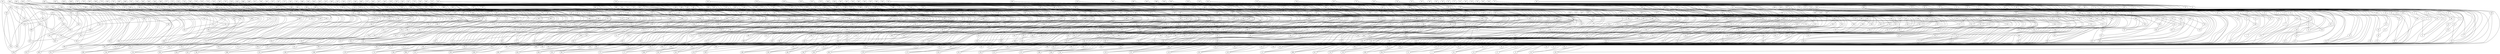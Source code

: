 strict graph {


	"263" [  weight=0 ];

	"263" -- "262" [  weight=0 ];

	"263" -- "258" [  weight=0 ];

	"263" -- "310" [  weight=0 ];

	"897" [  weight=0 ];

	"897" -- "896" [  weight=0 ];

	"897" -- "829" [  weight=0 ];

	"897" -- "825" [  weight=0 ];

	"141" [  weight=0 ];

	"141" -- "140" [  weight=0 ];

	"141" -- "136" [  weight=0 ];

	"141" -- "196" [  weight=0 ];

	"541" [  weight=0 ];

	"541" -- "537" [  weight=0 ];

	"541" -- "548" [  weight=0 ];

	"541" -- "540" [  weight=0 ];

	"112" [  weight=0 ];

	"112" -- "117" [  weight=0 ];

	"112" -- "113" [  weight=0 ];

	"112" -- "225" [  weight=0 ];

	"706" [  weight=0 ];

	"706" -- "703" [  weight=0 ];

	"706" -- "707" [  weight=0 ];

	"706" -- "633" [  weight=0 ];

	"714" [  weight=0 ];

	"714" -- "717" [  weight=0 ];

	"714" -- "715" [  weight=0 ];

	"714" -- "576" [  weight=0 ];

	"509" [  weight=0 ];

	"509" -- "504" [  weight=0 ];

	"509" -- "690" [  weight=0 ];

	"509" -- "508" [  weight=0 ];

	"194" [  weight=0 ];

	"194" -- "199" [  weight=0 ];

	"194" -- "147" [  weight=0 ];

	"194" -- "195" [  weight=0 ];

	"757" [  weight=0 ];

	"757" -- "728" [  weight=0 ];

	"757" -- "752" [  weight=0 ];

	"757" -- "756" [  weight=0 ];

	"522" [  weight=0 ];

	"522" -- "113" [  weight=0 ];

	"522" -- "523" [  weight=0 ];

	"522" -- "524" [  weight=0 ];

	"919" [  weight=0 ];

	"919" -- "918" [  weight=0 ];

	"919" -- "914" [  weight=0 ];

	"919" -- "855" [  weight=0 ];

	"742" [  weight=0 ];

	"742" -- "743" [  weight=0 ];

	"742" -- "747" [  weight=0 ];

	"742" -- "864" [  weight=0 ];

	"255" [  weight=0 ];

	"255" -- "253" [  weight=0 ];

	"255" -- "254" [  weight=0 ];

	"255" -- "251" [  weight=0 ];

	"574" [  weight=0 ];

	"574" -- "712" [  weight=0 ];

	"574" -- "575" [  weight=0 ];

	"574" -- "571" [  weight=0 ];

	"499" [  weight=0 ];

	"499" -- "498" [  weight=0 ];

	"499" -- "664" [  weight=0 ];

	"499" -- "494" [  weight=0 ];

	"544" [  weight=0 ];

	"544" -- "529" [  weight=0 ];

	"544" -- "533" [  weight=0 ];

	"544" -- "545" [  weight=0 ];

	"956" [  weight=0 ];

	"956" -- "677" [  weight=0 ];

	"956" -- "957" [  weight=0 ];

	"956" -- "779" [  weight=0 ];

	"391" [  weight=0 ];

	"391" -- "390" [  weight=0 ];

	"391" -- "386" [  weight=0 ];

	"391" -- "450" [  weight=0 ];

	"397" [  weight=0 ];

	"397" -- "392" [  weight=0 ];

	"397" -- "396" [  weight=0 ];

	"397" -- "448" [  weight=0 ];

	"529" [  weight=0 ];

	"529" -- "532" [  weight=0 ];

	"529" -- "544" [  weight=0 ];

	"529" -- "528" [  weight=0 ];

	"97" [  weight=0 ];

	"97" -- "111" [  weight=0 ];

	"97" -- "95" [  weight=0 ];

	"97" -- "99" [  weight=0 ];

	"19" [  weight=0 ];

	"19" -- "18" [  weight=0 ];

	"19" -- "22" [  weight=0 ];

	"19" -- "14" [  weight=0 ];

	"743" [  weight=0 ];

	"743" -- "742" [  weight=0 ];

	"743" -- "782" [  weight=0 ];

	"743" -- "738" [  weight=0 ];

	"630" [  weight=0 ];

	"630" -- "635" [  weight=0 ];

	"630" -- "631" [  weight=0 ];

	"630" -- "606" [  weight=0 ];

	"787" [  weight=0 ];

	"787" -- "836" [  weight=0 ];

	"787" -- "783" [  weight=0 ];

	"787" -- "786" [  weight=0 ];

	"596" [  weight=0 ];

	"596" -- "609" [  weight=0 ];

	"596" -- "597" [  weight=0 ];

	"596" -- "707" [  weight=0 ];

	"885" [  weight=0 ];

	"885" -- "884" [  weight=0 ];

	"885" -- "881" [  weight=0 ];

	"885" -- "920" [  weight=0 ];

	"281" [  weight=0 ];

	"281" -- "284" [  weight=0 ];

	"281" -- "268" [  weight=0 ];

	"281" -- "280" [  weight=0 ];

	"643" [  weight=0 ];

	"643" -- "615" [  weight=0 ];

	"643" -- "638" [  weight=0 ];

	"643" -- "642" [  weight=0 ];

	"764" [  weight=0 ];

	"764" -- "721" [  weight=0 ];

	"764" -- "805" [  weight=0 ];

	"764" -- "765" [  weight=0 ];

	"226" [  weight=0 ];

	"226" -- "346" [  weight=0 ];

	"226" -- "224" [  weight=0 ];

	"226" -- "227" [  weight=0 ];

	"36" [  weight=0 ];

	"36" -- "41" [  weight=0 ];

	"36" -- "37" [  weight=0 ];

	"36" -- "33" [  weight=0 ];

	"265" [  weight=0 ];

	"265" -- "264" [  weight=0 ];

	"265" -- "304" [  weight=0 ];

	"265" -- "260" [  weight=0 ];

	"148" [  weight=0 ];

	"148" -- "494" [  weight=0 ];

	"148" -- "153" [  weight=0 ];

	"148" -- "149" [  weight=0 ];

	"445" [  weight=0 ];

	"445" -- "448" [  weight=0 ];

	"445" -- "444" [  weight=0 ];

	"593" [  weight=0 ];

	"593" -- "592" [  weight=0 ];

	"593" -- "776" [  weight=0 ];

	"593" -- "666" [  weight=0 ];

	"688" [  weight=0 ];

	"688" -- "689" [  weight=0 ];

	"688" -- "693" [  weight=0 ];

	"688" -- "507" [  weight=0 ];

	"373" [  weight=0 ];

	"373" -- "472" [  weight=0 ];

	"373" -- "372" [  weight=0 ];

	"373" -- "376" [  weight=0 ];

	"811" [  weight=0 ];

	"811" -- "794" [  weight=0 ];

	"811" -- "810" [  weight=0 ];

	"811" -- "806" [  weight=0 ];

	"547" [  weight=0 ];

	"547" -- "586" [  weight=0 ];

	"547" -- "546" [  weight=0 ];

	"547" -- "511" [  weight=0 ];

	"888" [  weight=0 ];

	"888" -- "893" [  weight=0 ];

	"888" -- "889" [  weight=0 ];

	"888" -- "877" [  weight=0 ];

	"745" [  weight=0 ];

	"745" -- "744" [  weight=0 ];

	"745" -- "740" [  weight=0 ];

	"745" -- "784" [  weight=0 ];

	"76" [  weight=0 ];

	"76" -- "32" [  weight=0 ];

	"76" -- "81" [  weight=0 ];

	"76" -- "77" [  weight=0 ];

	"694" [  weight=0 ];

	"694" -- "556" [  weight=0 ];

	"694" -- "699" [  weight=0 ];

	"694" -- "695" [  weight=0 ];

	"396" [  weight=0 ];

	"396" -- "397" [  weight=0 ];

	"396" -- "401" [  weight=0 ];

	"396" -- "199" [  weight=0 ];

	"641" [  weight=0 ];

	"641" -- "640" [  weight=0 ];

	"641" -- "621" [  weight=0 ];

	"641" -- "636" [  weight=0 ];

	"865" [  weight=0 ];

	"865" -- "864" [  weight=0 ];

	"865" -- "905" [  weight=0 ];

	"865" -- "840" [  weight=0 ];

	"737" [  weight=0 ];

	"737" -- "740" [  weight=0 ];

	"737" -- "736" [  weight=0 ];

	"737" -- "928" [  weight=0 ];

	"99" [  weight=0 ];

	"99" -- "91" [  weight=0 ];

	"99" -- "97" [  weight=0 ];

	"99" -- "101" [  weight=0 ];

	"356" [  weight=0 ];

	"356" -- "361" [  weight=0 ];

	"356" -- "357" [  weight=0 ];

	"356" -- "337" [  weight=0 ];

	"684" [  weight=0 ];

	"684" -- "685" [  weight=0 ];

	"684" -- "689" [  weight=0 ];

	"684" -- "681" [  weight=0 ];

	"781" [  weight=0 ];

	"781" -- "780" [  weight=0 ];

	"781" -- "720" [  weight=0 ];

	"781" -- "958" [  weight=0 ];

	"590" [  weight=0 ];

	"590" -- "591" [  weight=0 ];

	"590" -- "503" [  weight=0 ];

	"590" -- "689" [  weight=0 ];

	"932" [  weight=0 ];

	"932" -- "929" [  weight=0 ];

	"932" -- "933" [  weight=0 ];

	"932" -- "733" [  weight=0 ];

	"527" [  weight=0 ];

	"527" -- "530" [  weight=0 ];

	"527" -- "526" [  weight=0 ];

	"527" -- "542" [  weight=0 ];

	"308" [  weight=0 ];

	"308" -- "313" [  weight=0 ];

	"308" -- "261" [  weight=0 ];

	"308" -- "309" [  weight=0 ];

	"510" [  weight=0 ];

	"510" -- "583" [  weight=0 ];

	"510" -- "512" [  weight=0 ];

	"510" -- "511" [  weight=0 ];

	"244" [  weight=0 ];

	"244" -- "245" [  weight=0 ];

	"244" -- "272" [  weight=0 ];

	"244" -- "246" [  weight=0 ];

	"759" [  weight=0 ];

	"759" -- "722" [  weight=0 ];

	"759" -- "758" [  weight=0 ];

	"759" -- "754" [  weight=0 ];

	"212" [  weight=0 ];

	"212" -- "169" [  weight=0 ];

	"212" -- "213" [  weight=0 ];

	"212" -- "173" [  weight=0 ];

	"853" [  weight=0 ];

	"853" -- "852" [  weight=0 ];

	"853" -- "917" [  weight=0 ];

	"853" -- "856" [  weight=0 ];

	"319" [  weight=0 ];

	"319" -- "323" [  weight=0 ];

	"319" -- "318" [  weight=0 ];

	"319" -- "314" [  weight=0 ];

	"732" [  weight=0 ];

	"732" -- "733" [  weight=0 ];

	"732" -- "729" [  weight=0 ];

	"732" -- "753" [  weight=0 ];

	"179" [  weight=0 ];

	"179" -- "178" [  weight=0 ];

	"179" -- "163" [  weight=0 ];

	"179" -- "174" [  weight=0 ];

	"881" [  weight=0 ];

	"881" -- "880" [  weight=0 ];

	"881" -- "885" [  weight=0 ];

	"881" -- "916" [  weight=0 ];

	"174" [  weight=0 ];

	"174" -- "175" [  weight=0 ];

	"174" -- "420" [  weight=0 ];

	"174" -- "179" [  weight=0 ];

	"266" [  weight=0 ];

	"266" -- "267" [  weight=0 ];

	"266" -- "287" [  weight=0 ];

	"266" -- "271" [  weight=0 ];

	"143" [  weight=0 ];

	"143" -- "138" [  weight=0 ];

	"143" -- "198" [  weight=0 ];

	"143" -- "142" [  weight=0 ];

	"892" [  weight=0 ];

	"892" -- "893" [  weight=0 ];

	"892" -- "821" [  weight=0 ];

	"892" -- "896" [  weight=0 ];

	"157" [  weight=0 ];

	"157" -- "152" [  weight=0 ];

	"157" -- "180" [  weight=0 ];

	"157" -- "156" [  weight=0 ];

	"110" [  weight=0 ];

	"110" -- "65" [  weight=0 ];

	"110" -- "108" [  weight=0 ];

	"110" -- "96" [  weight=0 ];

	"44" [  weight=0 ];

	"44" -- "49" [  weight=0 ];

	"44" -- "72" [  weight=0 ];

	"44" -- "45" [  weight=0 ];

	"273" [  weight=0 ];

	"273" -- "272" [  weight=0 ];

	"273" -- "276" [  weight=0 ];

	"273" -- "275" [  weight=0 ];

	"558" [  weight=0 ];

	"558" -- "551" [  weight=0 ];

	"558" -- "587" [  weight=0 ];

	"558" -- "559" [  weight=0 ];

	"603" [  weight=0 ];

	"603" -- "602" [  weight=0 ];

	"603" -- "605" [  weight=0 ];

	"603" -- "606" [  weight=0 ];

	"728" [  weight=0 ];

	"728" -- "729" [  weight=0 ];

	"728" -- "725" [  weight=0 ];

	"728" -- "757" [  weight=0 ];

	"470" [  weight=0 ];

	"470" -- "471" [  weight=0 ];

	"470" -- "459" [  weight=0 ];

	"470" -- "371" [  weight=0 ];

	"75" [  weight=0 ];

	"75" -- "70" [  weight=0 ];

	"75" -- "107" [  weight=0 ];

	"75" -- "74" [  weight=0 ];

	"368" [  weight=0 ];

	"368" -- "353" [  weight=0 ];

	"368" -- "357" [  weight=0 ];

	"368" -- "365" [  weight=0 ];

	"239" [  weight=0 ];

	"239" -- "238" [  weight=0 ];

	"239" -- "243" [  weight=0 ];

	"239" -- "130" [  weight=0 ];

	"677" [  weight=0 ];

	"677" -- "676" [  weight=0 ];

	"677" -- "956" [  weight=0 ];

	"677" -- "672" [  weight=0 ];

	"116" [  weight=0 ];

	"116" -- "117" [  weight=0 ];

	"116" -- "229" [  weight=0 ];

	"116" -- "121" [  weight=0 ];

	"204" [  weight=0 ];

	"204" -- "133" [  weight=0 ];

	"204" -- "209" [  weight=0 ];

	"204" -- "205" [  weight=0 ];

	"167" [  weight=0 ];

	"167" -- "162" [  weight=0 ];

	"167" -- "175" [  weight=0 ];

	"167" -- "166" [  weight=0 ];

	"240" [  weight=0 ];

	"240" -- "124" [  weight=0 ];

	"240" -- "241" [  weight=0 ];

	"240" -- "233" [  weight=0 ];

	"69" [  weight=0 ];

	"69" -- "108" [  weight=0 ];

	"69" -- "68" [  weight=0 ];

	"69" -- "64" [  weight=0 ];

	"738" [  weight=0 ];

	"738" -- "735" [  weight=0 ];

	"738" -- "743" [  weight=0 ];

	"738" -- "739" [  weight=0 ];

	"326" [  weight=0 ];

	"326" -- "327" [  weight=0 ];

	"326" -- "557" [  weight=0 ];

	"326" -- "331" [  weight=0 ];

	"42" [  weight=0 ];

	"42" -- "47" [  weight=0 ];

	"42" -- "55" [  weight=0 ];

	"42" -- "43" [  weight=0 ];

	"236" [  weight=0 ];

	"236" -- "316" [  weight=0 ];

	"236" -- "237" [  weight=0 ];

	"236" -- "248" [  weight=0 ];

	"893" [  weight=0 ];

	"893" -- "873" [  weight=0 ];

	"893" -- "888" [  weight=0 ];

	"893" -- "892" [  weight=0 ];

	"137" [  weight=0 ];

	"137" -- "200" [  weight=0 ];

	"137" -- "136" [  weight=0 ];

	"137" -- "132" [  weight=0 ];

	"908" [  weight=0 ];

	"908" -- "913" [  weight=0 ];

	"908" -- "909" [  weight=0 ];

	"908" -- "876" [  weight=0 ];

	"374" [  weight=0 ];

	"374" -- "371" [  weight=0 ];

	"374" -- "375" [  weight=0 ];

	"374" -- "217" [  weight=0 ];

	"516" [  weight=0 ];

	"516" -- "517" [  weight=0 ];

	"516" -- "514" [  weight=0 ];

	"516" -- "513" [  weight=0 ];

	"407" [  weight=0 ];

	"407" -- "434" [  weight=0 ];

	"407" -- "402" [  weight=0 ];

	"407" -- "406" [  weight=0 ];

	"462" [  weight=0 ];

	"462" -- "379" [  weight=0 ];

	"462" -- "463" [  weight=0 ];

	"462" -- "467" [  weight=0 ];

	"696" [  weight=0 ];

	"696" -- "587" [  weight=0 ];

	"696" -- "693" [  weight=0 ];

	"696" -- "681" [  weight=0 ];

	"207" [  weight=0 ];

	"207" -- "206" [  weight=0 ];

	"207" -- "202" [  weight=0 ];

	"207" -- "388" [  weight=0 ];

	"457" [  weight=0 ];

	"457" -- "460" [  weight=0 ];

	"457" -- "456" [  weight=0 ];

	"652" [  weight=0 ];

	"652" -- "661" [  weight=0 ];

	"652" -- "644" [  weight=0 ];

	"652" -- "653" [  weight=0 ];

	"223" [  weight=0 ];

	"223" -- "222" [  weight=0 ];

	"223" -- "219" [  weight=0 ];

	"223" -- "221" [  weight=0 ];

	"588" [  weight=0 ];

	"588" -- "584" [  weight=0 ];

	"588" -- "549" [  weight=0 ];

	"588" -- "589" [  weight=0 ];

	"882" [  weight=0 ];

	"882" -- "914" [  weight=0 ];

	"882" -- "879" [  weight=0 ];

	"882" -- "883" [  weight=0 ];

	"429" [  weight=0 ];

	"429" -- "432" [  weight=0 ];

	"429" -- "428" [  weight=0 ];

	"859" [  weight=0 ];

	"859" -- "858" [  weight=0 ];

	"859" -- "915" [  weight=0 ];

	"859" -- "862" [  weight=0 ];

	"260" [  weight=0 ];

	"260" -- "261" [  weight=0 ];

	"260" -- "289" [  weight=0 ];

	"260" -- "265" [  weight=0 ];

	"799" [  weight=0 ];

	"799" -- "798" [  weight=0 ];

	"799" -- "820" [  weight=0 ];

	"799" -- "802" [  weight=0 ];

	"573" [  weight=0 ];

	"573" -- "572" [  weight=0 ];

	"573" -- "571" [  weight=0 ];

	"573" -- "576" [  weight=0 ];

	"879" [  weight=0 ];

	"879" -- "882" [  weight=0 ];

	"879" -- "878" [  weight=0 ];

	"879" -- "890" [  weight=0 ];

	"583" [  weight=0 ];

	"583" -- "582" [  weight=0 ];

	"583" -- "510" [  weight=0 ];

	"583" -- "585" [  weight=0 ];

	"104" [  weight=0 ];

	"104" -- "77" [  weight=0 ];

	"104" -- "102" [  weight=0 ];

	"104" -- "106" [  weight=0 ];

	"251" [  weight=0 ];

	"251" -- "250" [  weight=0 ];

	"251" -- "249" [  weight=0 ];

	"251" -- "255" [  weight=0 ];

	"338" [  weight=0 ];

	"338" -- "234" [  weight=0 ];

	"338" -- "339" [  weight=0 ];

	"338" -- "335" [  weight=0 ];

	"950" [  weight=0 ];

	"950" -- "954" [  weight=0 ];

	"950" -- "951" [  weight=0 ];

	"950" -- "939" [  weight=0 ];

	"464" [  weight=0 ];

	"464" -- "465" [  weight=0 ];

	"464" -- "469" [  weight=0 ];

	"464" -- "381" [  weight=0 ];

	"707" [  weight=0 ];

	"707" -- "596" [  weight=0 ];

	"707" -- "706" [  weight=0 ];

	"707" -- "717" [  weight=0 ];

	"484" [  weight=0 ];

	"484" -- "489" [  weight=0 ];

	"484" -- "485" [  weight=0 ];

	"484" -- "162" [  weight=0 ];

	"224" [  weight=0 ];

	"224" -- "344" [  weight=0 ];

	"224" -- "226" [  weight=0 ];

	"224" -- "225" [  weight=0 ];

	"425" [  weight=0 ];

	"425" -- "424" [  weight=0 ];

	"425" -- "428" [  weight=0 ];

	"813" [  weight=0 ];

	"813" -- "812" [  weight=0 ];

	"813" -- "796" [  weight=0 ];

	"813" -- "808" [  weight=0 ];

	"756" [  weight=0 ];

	"756" -- "854" [  weight=0 ];

	"756" -- "757" [  weight=0 ];

	"756" -- "761" [  weight=0 ];

	"268" [  weight=0 ];

	"268" -- "281" [  weight=0 ];

	"268" -- "269" [  weight=0 ];

	"268" -- "270" [  weight=0 ];

	"495" [  weight=0 ];

	"495" -- "490" [  weight=0 ];

	"495" -- "610" [  weight=0 ];

	"495" -- "494" [  weight=0 ];

	"272" [  weight=0 ];

	"272" -- "273" [  weight=0 ];

	"272" -- "257" [  weight=0 ];

	"272" -- "244" [  weight=0 ];

	"887" [  weight=0 ];

	"887" -- "921" [  weight=0 ];

	"887" -- "883" [  weight=0 ];

	"887" -- "886" [  weight=0 ];

	"231" [  weight=0 ];

	"231" -- "230" [  weight=0 ];

	"231" -- "234" [  weight=0 ];

	"231" -- "118" [  weight=0 ];

	"250" [  weight=0 ];

	"250" -- "238" [  weight=0 ];

	"250" -- "247" [  weight=0 ];

	"250" -- "251" [  weight=0 ];

	"517" [  weight=0 ];

	"517" -- "520" [  weight=0 ];

	"517" -- "516" [  weight=0 ];

	"517" -- "540" [  weight=0 ];

	"160" [  weight=0 ];

	"160" -- "165" [  weight=0 ];

	"160" -- "482" [  weight=0 ];

	"160" -- "161" [  weight=0 ];

	"304" [  weight=0 ];

	"304" -- "265" [  weight=0 ];

	"304" -- "309" [  weight=0 ];

	"304" -- "305" [  weight=0 ];

	"734" [  weight=0 ];

	"734" -- "731" [  weight=0 ];

	"734" -- "747" [  weight=0 ];

	"734" -- "735" [  weight=0 ];

	"507" [  weight=0 ];

	"507" -- "506" [  weight=0 ];

	"507" -- "688" [  weight=0 ];

	"507" -- "502" [  weight=0 ];

	"35" [  weight=0 ];

	"35" -- "38" [  weight=0 ];

	"35" -- "34" [  weight=0 ];

	"35" -- "30" [  weight=0 ];

	"797" [  weight=0 ];

	"797" -- "792" [  weight=0 ];

	"797" -- "796" [  weight=0 ];

	"797" -- "826" [  weight=0 ];

	"349" [  weight=0 ];

	"349" -- "351" [  weight=0 ];

	"349" -- "348" [  weight=0 ];

	"349" -- "364" [  weight=0 ];

	"311" [  weight=0 ];

	"311" -- "306" [  weight=0 ];

	"311" -- "330" [  weight=0 ];

	"311" -- "310" [  weight=0 ];

	"816" [  weight=0 ];

	"816" -- "821" [  weight=0 ];

	"816" -- "803" [  weight=0 ];

	"816" -- "817" [  weight=0 ];

	"539" [  weight=0 ];

	"539" -- "538" [  weight=0 ];

	"539" -- "546" [  weight=0 ];

	"539" -- "535" [  weight=0 ];

	"660" [  weight=0 ];

	"660" -- "661" [  weight=0 ];

	"660" -- "649" [  weight=0 ];

	"660" -- "657" [  weight=0 ];

	"935" [  weight=0 ];

	"935" -- "934" [  weight=0 ];

	"935" -- "938" [  weight=0 ];

	"935" -- "954" [  weight=0 ];

	"264" [  weight=0 ];

	"264" -- "285" [  weight=0 ];

	"264" -- "269" [  weight=0 ];

	"264" -- "265" [  weight=0 ];

	"863" [  weight=0 ];

	"863" -- "862" [  weight=0 ];

	"863" -- "866" [  weight=0 ];

	"863" -- "911" [  weight=0 ];

	"267" [  weight=0 ];

	"267" -- "306" [  weight=0 ];

	"267" -- "262" [  weight=0 ];

	"267" -- "266" [  weight=0 ];

	"535" [  weight=0 ];

	"535" -- "550" [  weight=0 ];

	"535" -- "534" [  weight=0 ];

	"535" -- "539" [  weight=0 ];

	"78" [  weight=0 ];

	"78" -- "79" [  weight=0 ];

	"78" -- "83" [  weight=0 ];

	"78" -- "34" [  weight=0 ];

	"931" [  weight=0 ];

	"931" -- "954" [  weight=0 ];

	"931" -- "934" [  weight=0 ];

	"931" -- "930" [  weight=0 ];

	"619" [  weight=0 ];

	"619" -- "639" [  weight=0 ];

	"619" -- "618" [  weight=0 ];

	"619" -- "622" [  weight=0 ];

	"928" [  weight=0 ];

	"928" -- "929" [  weight=0 ];

	"928" -- "925" [  weight=0 ];

	"928" -- "737" [  weight=0 ];

	"62" [  weight=0 ];

	"62" -- "3" [  weight=0 ];

	"62" -- "63" [  weight=0 ];

	"62" -- "66" [  weight=0 ];

	"259" [  weight=0 ];

	"259" -- "274" [  weight=0 ];

	"259" -- "258" [  weight=0 ];

	"259" -- "314" [  weight=0 ];

	"606" [  weight=0 ];

	"606" -- "607" [  weight=0 ];

	"606" -- "603" [  weight=0 ];

	"606" -- "630" [  weight=0 ];

	"731" [  weight=0 ];

	"731" -- "734" [  weight=0 ];

	"731" -- "730" [  weight=0 ];

	"731" -- "930" [  weight=0 ];

	"577" [  weight=0 ];

	"577" -- "576" [  weight=0 ];

	"577" -- "575" [  weight=0 ];

	"577" -- "580" [  weight=0 ];

	"713" [  weight=0 ];

	"713" -- "712" [  weight=0 ];

	"713" -- "680" [  weight=0 ];

	"713" -- "708" [  weight=0 ];

	"668" [  weight=0 ];

	"668" -- "673" [  weight=0 ];

	"668" -- "775" [  weight=0 ];

	"668" -- "669" [  weight=0 ];

	"894" [  weight=0 ];

	"894" -- "895" [  weight=0 ];

	"894" -- "898" [  weight=0 ];

	"894" -- "823" [  weight=0 ];

	"913" [  weight=0 ];

	"913" -- "912" [  weight=0 ];

	"913" -- "908" [  weight=0 ];

	"913" -- "857" [  weight=0 ];

	"809" [  weight=0 ];

	"809" -- "808" [  weight=0 ];

	"809" -- "780" [  weight=0 ];

	"809" -- "674" [  weight=0 ];

	"830" [  weight=0 ];

	"830" -- "793" [  weight=0 ];

	"830" -- "835" [  weight=0 ];

	"830" -- "831" [  weight=0 ];

	"902" [  weight=0 ];

	"902" -- "907" [  weight=0 ];

	"902" -- "843" [  weight=0 ];

	"902" -- "903" [  weight=0 ];

	"6" [  weight=0 ];

	"6" -- "3" [  weight=0 ];

	"6" -- "11" [  weight=0 ];

	"6" -- "7" [  weight=0 ];

	"126" [  weight=0 ];

	"126" -- "242" [  weight=0 ];

	"126" -- "131" [  weight=0 ];

	"126" -- "127" [  weight=0 ];

	"149" [  weight=0 ];

	"149" -- "148" [  weight=0 ];

	"149" -- "144" [  weight=0 ];

	"149" -- "188" [  weight=0 ];

	"257" [  weight=0 ];

	"257" -- "256" [  weight=0 ];

	"257" -- "312" [  weight=0 ];

	"257" -- "272" [  weight=0 ];

	"282" [  weight=0 ];

	"282" -- "283" [  weight=0 ];

	"282" -- "299" [  weight=0 ];

	"282" -- "280" [  weight=0 ];

	"800" [  weight=0 ];

	"800" -- "796" [  weight=0 ];

	"800" -- "808" [  weight=0 ];

	"800" -- "801" [  weight=0 ];

	"367" [  weight=0 ];

	"367" -- "363" [  weight=0 ];

	"367" -- "369" [  weight=0 ];

	"367" -- "366" [  weight=0 ];

	"182" [  weight=0 ];

	"182" -- "187" [  weight=0 ];

	"182" -- "159" [  weight=0 ];

	"182" -- "183" [  weight=0 ];

	"939" [  weight=0 ];

	"939" -- "950" [  weight=0 ];

	"939" -- "938" [  weight=0 ];

	"939" -- "942" [  weight=0 ];

	"486" [  weight=0 ];

	"486" -- "487" [  weight=0 ];

	"486" -- "156" [  weight=0 ];

	"486" -- "491" [  weight=0 ];

	"33" [  weight=0 ];

	"33" -- "36" [  weight=0 ];

	"33" -- "32" [  weight=0 ];

	"33" -- "28" [  weight=0 ];

	"151" [  weight=0 ];

	"151" -- "190" [  weight=0 ];

	"151" -- "150" [  weight=0 ];

	"151" -- "146" [  weight=0 ];

	"188" [  weight=0 ];

	"188" -- "193" [  weight=0 ];

	"188" -- "189" [  weight=0 ];

	"188" -- "149" [  weight=0 ];

	"39" [  weight=0 ];

	"39" -- "38" [  weight=0 ];

	"39" -- "26" [  weight=0 ];

	"751" [  weight=0 ];

	"751" -- "730" [  weight=0 ];

	"751" -- "750" [  weight=0 ];

	"751" -- "746" [  weight=0 ];

	"657" [  weight=0 ];

	"657" -- "489" [  weight=0 ];

	"657" -- "660" [  weight=0 ];

	"657" -- "656" [  weight=0 ];

	"150" [  weight=0 ];

	"150" -- "151" [  weight=0 ];

	"150" -- "496" [  weight=0 ];

	"150" -- "155" [  weight=0 ];

	"216" [  weight=0 ];

	"216" -- "213" [  weight=0 ];

	"216" -- "218" [  weight=0 ];

	"216" -- "217" [  weight=0 ];

	"307" [  weight=0 ];

	"307" -- "211" [  weight=0 ];

	"307" -- "305" [  weight=0 ];

	"307" -- "306" [  weight=0 ];

	"335" [  weight=0 ];

	"335" -- "334" [  weight=0 ];

	"335" -- "338" [  weight=0 ];

	"335" -- "362" [  weight=0 ];

	"298" [  weight=0 ];

	"298" -- "299" [  weight=0 ];

	"298" -- "290" [  weight=0 ];

	"298" -- "303" [  weight=0 ];

	"711" [  weight=0 ];

	"711" -- "710" [  weight=0 ];

	"711" -- "966" [  weight=0 ];

	"711" -- "702" [  weight=0 ];

	"89" [  weight=0 ];

	"89" -- "84" [  weight=0 ];

	"89" -- "88" [  weight=0 ];

	"89" -- "98" [  weight=0 ];

	"196" [  weight=0 ];

	"196" -- "197" [  weight=0 ];

	"196" -- "141" [  weight=0 ];

	"196" -- "201" [  weight=0 ];

	"674" [  weight=0 ];

	"674" -- "809" [  weight=0 ];

	"674" -- "679" [  weight=0 ];

	"674" -- "675" [  weight=0 ];

	"132" [  weight=0 ];

	"132" -- "567" [  weight=0 ];

	"132" -- "133" [  weight=0 ];

	"132" -- "137" [  weight=0 ];

	"169" [  weight=0 ];

	"169" -- "212" [  weight=0 ];

	"169" -- "164" [  weight=0 ];

	"169" -- "168" [  weight=0 ];

	"597" [  weight=0 ];

	"597" -- "596" [  weight=0 ];

	"597" -- "595" [  weight=0 ];

	"597" -- "572" [  weight=0 ];

	"959" [  weight=0 ];

	"959" -- "945" [  weight=0 ];

	"959" -- "958" [  weight=0 ];

	"959" -- "962" [  weight=0 ];

	"416" [  weight=0 ];

	"416" -- "421" [  weight=0 ];

	"416" -- "417" [  weight=0 ];

	"416" -- "178" [  weight=0 ];

	"476" [  weight=0 ];

	"476" -- "170" [  weight=0 ];

	"476" -- "481" [  weight=0 ];

	"476" -- "477" [  weight=0 ];

	"140" [  weight=0 ];

	"140" -- "145" [  weight=0 ];

	"140" -- "141" [  weight=0 ];

	"140" -- "502" [  weight=0 ];

	"37" [  weight=0 ];

	"37" -- "24" [  weight=0 ];

	"37" -- "36" [  weight=0 ];

	"306" [  weight=0 ];

	"306" -- "267" [  weight=0 ];

	"306" -- "311" [  weight=0 ];

	"306" -- "307" [  weight=0 ];

	"20" [  weight=0 ];

	"20" -- "21" [  weight=0 ];

	"20" -- "25" [  weight=0 ];

	"20" -- "17" [  weight=0 ];

	"675" [  weight=0 ];

	"675" -- "674" [  weight=0 ];

	"675" -- "670" [  weight=0 ];

	"675" -- "620" [  weight=0 ];

	"152" [  weight=0 ];

	"152" -- "490" [  weight=0 ];

	"152" -- "153" [  weight=0 ];

	"152" -- "157" [  weight=0 ];

	"58" [  weight=0 ];

	"58" -- "7" [  weight=0 ];

	"58" -- "59" [  weight=0 ];

	"58" -- "63" [  weight=0 ];

	"874" [  weight=0 ];

	"874" -- "906" [  weight=0 ];

	"874" -- "875" [  weight=0 ];

	"874" -- "871" [  weight=0 ];

	"861" [  weight=0 ];

	"861" -- "864" [  weight=0 ];

	"861" -- "860" [  weight=0 ];

	"861" -- "909" [  weight=0 ];

	"63" [  weight=0 ];

	"63" -- "62" [  weight=0 ];

	"63" -- "58" [  weight=0 ];

	"63" -- "50" [  weight=0 ];

	"870" [  weight=0 ];

	"870" -- "871" [  weight=0 ];

	"870" -- "903" [  weight=0 ];

	"870" -- "835" [  weight=0 ];

	"860" [  weight=0 ];

	"860" -- "857" [  weight=0 ];

	"860" -- "861" [  weight=0 ];

	"860" -- "746" [  weight=0 ];

	"621" [  weight=0 ];

	"621" -- "620" [  weight=0 ];

	"621" -- "624" [  weight=0 ];

	"621" -- "641" [  weight=0 ];

	"807" [  weight=0 ];

	"807" -- "672" [  weight=0 ];

	"807" -- "806" [  weight=0 ];

	"807" -- "778" [  weight=0 ];

	"80" [  weight=0 ];

	"80" -- "85" [  weight=0 ];

	"80" -- "81" [  weight=0 ];

	"80" -- "28" [  weight=0 ];

	"746" [  weight=0 ];

	"746" -- "860" [  weight=0 ];

	"746" -- "751" [  weight=0 ];

	"746" -- "747" [  weight=0 ];

	"249" [  weight=0 ];

	"249" -- "251" [  weight=0 ];

	"249" -- "253" [  weight=0 ];

	"249" -- "248" [  weight=0 ];

	"135" [  weight=0 ];

	"135" -- "206" [  weight=0 ];

	"135" -- "330" [  weight=0 ];

	"135" -- "134" [  weight=0 ];

	"842" [  weight=0 ];

	"842" -- "784" [  weight=0 ];

	"842" -- "867" [  weight=0 ];

	"842" -- "843" [  weight=0 ];

	"12" [  weight=0 ];

	"12" -- "88" [  weight=0 ];

	"12" -- "17" [  weight=0 ];

	"12" -- "13" [  weight=0 ];

	"550" [  weight=0 ];

	"550" -- "129" [  weight=0 ];

	"550" -- "551" [  weight=0 ];

	"550" -- "535" [  weight=0 ];

	"316" [  weight=0 ];

	"316" -- "236" [  weight=0 ];

	"316" -- "245" [  weight=0 ];

	"316" -- "317" [  weight=0 ];

	"690" [  weight=0 ];

	"690" -- "695" [  weight=0 ];

	"690" -- "691" [  weight=0 ];

	"690" -- "509" [  weight=0 ];

	"46" [  weight=0 ];

	"46" -- "74" [  weight=0 ];

	"46" -- "47" [  weight=0 ];

	"46" -- "51" [  weight=0 ];

	"561" [  weight=0 ];

	"561" -- "560" [  weight=0 ];

	"561" -- "556" [  weight=0 ];

	"561" -- "322" [  weight=0 ];

	"321" [  weight=0 ];

	"321" -- "317" [  weight=0 ];

	"321" -- "320" [  weight=0 ];

	"321" -- "128" [  weight=0 ];

	"906" [  weight=0 ];

	"906" -- "874" [  weight=0 ];

	"906" -- "911" [  weight=0 ];

	"906" -- "907" [  weight=0 ];

	"453" [  weight=0 ];

	"453" -- "452" [  weight=0 ];

	"453" -- "456" [  weight=0 ];

	"654" [  weight=0 ];

	"654" -- "479" [  weight=0 ];

	"654" -- "483" [  weight=0 ];

	"654" -- "655" [  weight=0 ];

	"957" [  weight=0 ];

	"957" -- "960" [  weight=0 ];

	"957" -- "943" [  weight=0 ];

	"957" -- "956" [  weight=0 ];

	"920" [  weight=0 ];

	"920" -- "849" [  weight=0 ];

	"920" -- "885" [  weight=0 ];

	"920" -- "916" [  weight=0 ];

	"492" [  weight=0 ];

	"492" -- "493" [  weight=0 ];

	"492" -- "497" [  weight=0 ];

	"492" -- "154" [  weight=0 ];

	"432" [  weight=0 ];

	"432" -- "433" [  weight=0 ];

	"432" -- "429" [  weight=0 ];

	"432" -- "413" [  weight=0 ];

	"721" [  weight=0 ];

	"721" -- "764" [  weight=0 ];

	"721" -- "720" [  weight=0 ];

	"721" -- "724" [  weight=0 ];

	"587" [  weight=0 ];

	"587" -- "558" [  weight=0 ];

	"587" -- "586" [  weight=0 ];

	"587" -- "696" [  weight=0 ];

	"692" [  weight=0 ];

	"692" -- "698" [  weight=0 ];

	"692" -- "554" [  weight=0 ];

	"692" -- "693" [  weight=0 ];

	"546" [  weight=0 ];

	"546" -- "547" [  weight=0 ];

	"546" -- "539" [  weight=0 ];

	"546" -- "551" [  weight=0 ];

	"803" [  weight=0 ];

	"803" -- "816" [  weight=0 ];

	"803" -- "802" [  weight=0 ];

	"803" -- "762" [  weight=0 ];

	"85" [  weight=0 ];

	"85" -- "80" [  weight=0 ];

	"85" -- "100" [  weight=0 ];

	"85" -- "84" [  weight=0 ];

	"873" [  weight=0 ];

	"873" -- "872" [  weight=0 ];

	"873" -- "876" [  weight=0 ];

	"873" -- "893" [  weight=0 ];

	"949" [  weight=0 ];

	"949" -- "945" [  weight=0 ];

	"949" -- "962" [  weight=0 ];

	"949" -- "948" [  weight=0 ];

	"847" [  weight=0 ];

	"847" -- "850" [  weight=0 ];

	"847" -- "886" [  weight=0 ];

	"847" -- "846" [  weight=0 ];

	"441" [  weight=0 ];

	"441" -- "440" [  weight=0 ];

	"441" -- "444" [  weight=0 ];

	"419" [  weight=0 ];

	"419" -- "418" [  weight=0 ];

	"419" -- "414" [  weight=0 ];

	"419" -- "422" [  weight=0 ];

	"123" [  weight=0 ];

	"123" -- "122" [  weight=0 ];

	"123" -- "532" [  weight=0 ];

	"123" -- "118" [  weight=0 ];

	"201" [  weight=0 ];

	"201" -- "390" [  weight=0 ];

	"201" -- "200" [  weight=0 ];

	"201" -- "196" [  weight=0 ];

	"554" [  weight=0 ];

	"554" -- "555" [  weight=0 ];

	"554" -- "692" [  weight=0 ];

	"554" -- "559" [  weight=0 ];

	"477" [  weight=0 ];

	"477" -- "475" [  weight=0 ];

	"477" -- "476" [  weight=0 ];

	"477" -- "663" [  weight=0 ];

	"821" [  weight=0 ];

	"821" -- "892" [  weight=0 ];

	"821" -- "816" [  weight=0 ];

	"821" -- "820" [  weight=0 ];

	"595" [  weight=0 ];

	"595" -- "594" [  weight=0 ];

	"595" -- "570" [  weight=0 ];

	"595" -- "597" [  weight=0 ];

	"889" [  weight=0 ];

	"889" -- "888" [  weight=0 ];

	"889" -- "817" [  weight=0 ];

	"889" -- "884" [  weight=0 ];

	"400" [  weight=0 ];

	"400" -- "401" [  weight=0 ];

	"400" -- "405" [  weight=0 ];

	"400" -- "195" [  weight=0 ];

	"524" [  weight=0 ];

	"524" -- "525" [  weight=0 ];

	"524" -- "522" [  weight=0 ];

	"524" -- "115" [  weight=0 ];

	"856" [  weight=0 ];

	"856" -- "750" [  weight=0 ];

	"856" -- "853" [  weight=0 ];

	"856" -- "857" [  weight=0 ];

	"824" [  weight=0 ];

	"824" -- "825" [  weight=0 ];

	"824" -- "795" [  weight=0 ];

	"824" -- "829" [  weight=0 ];

	"607" [  weight=0 ];

	"607" -- "594" [  weight=0 ];

	"607" -- "609" [  weight=0 ];

	"607" -- "606" [  weight=0 ];

	"193" [  weight=0 ];

	"193" -- "188" [  weight=0 ];

	"193" -- "398" [  weight=0 ];

	"193" -- "192" [  weight=0 ];

	"448" [  weight=0 ];

	"448" -- "397" [  weight=0 ];

	"448" -- "449" [  weight=0 ];

	"448" -- "445" [  weight=0 ];

	"954" [  weight=0 ];

	"954" -- "950" [  weight=0 ];

	"954" -- "935" [  weight=0 ];

	"954" -- "931" [  weight=0 ];

	"736" [  weight=0 ];

	"736" -- "733" [  weight=0 ];

	"736" -- "749" [  weight=0 ];

	"736" -- "737" [  weight=0 ];

	"962" [  weight=0 ];

	"962" -- "949" [  weight=0 ];

	"962" -- "963" [  weight=0 ];

	"962" -- "959" [  weight=0 ];

	"48" [  weight=0 ];

	"48" -- "61" [  weight=0 ];

	"48" -- "49" [  weight=0 ];

	"48" -- "68" [  weight=0 ];

	"943" [  weight=0 ];

	"943" -- "947" [  weight=0 ];

	"943" -- "942" [  weight=0 ];

	"943" -- "957" [  weight=0 ];

	"327" [  weight=0 ];

	"327" -- "326" [  weight=0 ];

	"327" -- "322" [  weight=0 ];

	"327" -- "315" [  weight=0 ];

	"952" [  weight=0 ];

	"952" -- "953" [  weight=0 ];

	"952" -- "955" [  weight=0 ];

	"952" -- "941" [  weight=0 ];

	"461" [  weight=0 ];

	"461" -- "460" [  weight=0 ];

	"461" -- "472" [  weight=0 ];

	"722" [  weight=0 ];

	"722" -- "723" [  weight=0 ];

	"722" -- "719" [  weight=0 ];

	"722" -- "759" [  weight=0 ];

	"631" [  weight=0 ];

	"631" -- "626" [  weight=0 ];

	"631" -- "704" [  weight=0 ];

	"631" -- "630" [  weight=0 ];

	"890" [  weight=0 ];

	"890" -- "895" [  weight=0 ];

	"890" -- "891" [  weight=0 ];

	"890" -- "879" [  weight=0 ];

	"616" [  weight=0 ];

	"616" -- "617" [  weight=0 ];

	"616" -- "671" [  weight=0 ];

	"616" -- "613" [  weight=0 ];

	"600" [  weight=0 ];

	"600" -- "640" [  weight=0 ];

	"600" -- "601" [  weight=0 ];

	"600" -- "653" [  weight=0 ];

	"406" [  weight=0 ];

	"406" -- "185" [  weight=0 ];

	"406" -- "407" [  weight=0 ];

	"406" -- "411" [  weight=0 ];

	"848" [  weight=0 ];

	"848" -- "849" [  weight=0 ];

	"848" -- "845" [  weight=0 ];

	"848" -- "758" [  weight=0 ];

	"681" [  weight=0 ];

	"681" -- "696" [  weight=0 ];

	"681" -- "680" [  weight=0 ];

	"681" -- "684" [  weight=0 ];

	"666" [  weight=0 ];

	"666" -- "501" [  weight=0 ];

	"666" -- "667" [  weight=0 ];

	"666" -- "593" [  weight=0 ];

	"67" [  weight=0 ];

	"67" -- "94" [  weight=0 ];

	"67" -- "111" [  weight=0 ];

	"67" -- "66" [  weight=0 ];

	"532" [  weight=0 ];

	"532" -- "123" [  weight=0 ];

	"532" -- "529" [  weight=0 ];

	"532" -- "533" [  weight=0 ];

	"876" [  weight=0 ];

	"876" -- "877" [  weight=0 ];

	"876" -- "908" [  weight=0 ];

	"876" -- "873" [  weight=0 ];

	"72" [  weight=0 ];

	"72" -- "77" [  weight=0 ];

	"72" -- "73" [  weight=0 ];

	"72" -- "44" [  weight=0 ];

	"683" [  weight=0 ];

	"683" -- "682" [  weight=0 ];

	"683" -- "697" [  weight=0 ];

	"683" -- "686" [  weight=0 ];

	"210" [  weight=0 ];

	"210" -- "222" [  weight=0 ];

	"210" -- "211" [  weight=0 ];

	"210" -- "384" [  weight=0 ];

	"253" [  weight=0 ];

	"253" -- "249" [  weight=0 ];

	"253" -- "252" [  weight=0 ];

	"253" -- "255" [  weight=0 ];

	"661" [  weight=0 ];

	"661" -- "652" [  weight=0 ];

	"661" -- "663" [  weight=0 ];

	"661" -- "660" [  weight=0 ];

	"147" [  weight=0 ];

	"147" -- "194" [  weight=0 ];

	"147" -- "146" [  weight=0 ];

	"147" -- "142" [  weight=0 ];

	"228" [  weight=0 ];

	"228" -- "229" [  weight=0 ];

	"228" -- "340" [  weight=0 ];

	"228" -- "225" [  weight=0 ];

	"898" [  weight=0 ];

	"898" -- "899" [  weight=0 ];

	"898" -- "894" [  weight=0 ];

	"898" -- "871" [  weight=0 ];

	"38" [  weight=0 ];

	"38" -- "35" [  weight=0 ];

	"38" -- "39" [  weight=0 ];

	"38" -- "43" [  weight=0 ];

	"81" [  weight=0 ];

	"81" -- "76" [  weight=0 ];

	"81" -- "102" [  weight=0 ];

	"81" -- "80" [  weight=0 ];

	"276" [  weight=0 ];

	"276" -- "293" [  weight=0 ];

	"276" -- "277" [  weight=0 ];

	"276" -- "273" [  weight=0 ];

	"336" [  weight=0 ];

	"336" -- "337" [  weight=0 ];

	"336" -- "232" [  weight=0 ];

	"336" -- "333" [  weight=0 ];

	"364" [  weight=0 ];

	"364" -- "365" [  weight=0 ];

	"364" -- "349" [  weight=0 ];

	"364" -- "366" [  weight=0 ];

	"938" [  weight=0 ];

	"938" -- "935" [  weight=0 ];

	"938" -- "723" [  weight=0 ];

	"938" -- "939" [  weight=0 ];

	"166" [  weight=0 ];

	"166" -- "480" [  weight=0 ];

	"166" -- "171" [  weight=0 ];

	"166" -- "167" [  weight=0 ];

	"773" [  weight=0 ];

	"773" -- "768" [  weight=0 ];

	"773" -- "772" [  weight=0 ];

	"773" -- "785" [  weight=0 ];

	"565" [  weight=0 ];

	"565" -- "568" [  weight=0 ];

	"565" -- "564" [  weight=0 ];

	"565" -- "699" [  weight=0 ];

	"348" [  weight=0 ];

	"348" -- "353" [  weight=0 ];

	"348" -- "345" [  weight=0 ];

	"348" -- "349" [  weight=0 ];

	"435" [  weight=0 ];

	"435" -- "434" [  weight=0 ];

	"435" -- "438" [  weight=0 ];

	"317" [  weight=0 ];

	"317" -- "316" [  weight=0 ];

	"317" -- "321" [  weight=0 ];

	"317" -- "312" [  weight=0 ];

	"5" [  weight=0 ];

	"5" -- "4" [  weight=0 ];

	"5" -- "56" [  weight=0 ];

	"330" [  weight=0 ];

	"330" -- "311" [  weight=0 ];

	"330" -- "135" [  weight=0 ];

	"330" -- "331" [  weight=0 ];

	"752" [  weight=0 ];

	"752" -- "858" [  weight=0 ];

	"752" -- "757" [  weight=0 ];

	"752" -- "753" [  weight=0 ];

	"786" [  weight=0 ];

	"786" -- "790" [  weight=0 ];

	"786" -- "814" [  weight=0 ];

	"786" -- "787" [  weight=0 ];

	"225" [  weight=0 ];

	"225" -- "224" [  weight=0 ];

	"225" -- "228" [  weight=0 ];

	"225" -- "112" [  weight=0 ];

	"215" [  weight=0 ];

	"215" -- "214" [  weight=0 ];

	"215" -- "218" [  weight=0 ];

	"215" -- "380" [  weight=0 ];

	"7" [  weight=0 ];

	"7" -- "58" [  weight=0 ];

	"7" -- "6" [  weight=0 ];

	"900" [  weight=0 ];

	"900" -- "905" [  weight=0 ];

	"900" -- "901" [  weight=0 ];

	"900" -- "841" [  weight=0 ];

	"295" [  weight=0 ];

	"295" -- "294" [  weight=0 ];

	"295" -- "278" [  weight=0 ];

	"295" -- "258" [  weight=0 ];

	"479" [  weight=0 ];

	"479" -- "478" [  weight=0 ];

	"479" -- "654" [  weight=0 ];

	"479" -- "474" [  weight=0 ];

	"82" [  weight=0 ];

	"82" -- "30" [  weight=0 ];

	"82" -- "87" [  weight=0 ];

	"82" -- "83" [  weight=0 ];

	"501" [  weight=0 ];

	"501" -- "496" [  weight=0 ];

	"501" -- "500" [  weight=0 ];

	"501" -- "666" [  weight=0 ];

	"350" [  weight=0 ];

	"350" -- "347" [  weight=0 ];

	"350" -- "351" [  weight=0 ];

	"350" -- "355" [  weight=0 ];

	"155" [  weight=0 ];

	"155" -- "150" [  weight=0 ];

	"155" -- "186" [  weight=0 ];

	"155" -- "154" [  weight=0 ];

	"233" [  weight=0 ];

	"233" -- "232" [  weight=0 ];

	"233" -- "240" [  weight=0 ];

	"233" -- "120" [  weight=0 ];

	"651" [  weight=0 ];

	"651" -- "598" [  weight=0 ];

	"651" -- "650" [  weight=0 ];

	"651" -- "653" [  weight=0 ];

	"312" [  weight=0 ];

	"312" -- "317" [  weight=0 ];

	"312" -- "257" [  weight=0 ];

	"312" -- "313" [  weight=0 ];

	"649" [  weight=0 ];

	"649" -- "648" [  weight=0 ];

	"649" -- "660" [  weight=0 ];

	"649" -- "644" [  weight=0 ];

	"100" [  weight=0 ];

	"100" -- "102" [  weight=0 ];

	"100" -- "85" [  weight=0 ];

	"100" -- "98" [  weight=0 ];

	"390" [  weight=0 ];

	"390" -- "391" [  weight=0 ];

	"390" -- "201" [  weight=0 ];

	"390" -- "395" [  weight=0 ];

	"130" [  weight=0 ];

	"130" -- "239" [  weight=0 ];

	"130" -- "323" [  weight=0 ];

	"130" -- "131" [  weight=0 ];

	"409" [  weight=0 ];

	"409" -- "408" [  weight=0 ];

	"409" -- "404" [  weight=0 ];

	"409" -- "436" [  weight=0 ];

	"844" [  weight=0 ];

	"844" -- "763" [  weight=0 ];

	"844" -- "845" [  weight=0 ];

	"844" -- "817" [  weight=0 ];

	"489" [  weight=0 ];

	"489" -- "484" [  weight=0 ];

	"489" -- "488" [  weight=0 ];

	"489" -- "657" [  weight=0 ];

	"219" [  weight=0 ];

	"219" -- "376" [  weight=0 ];

	"219" -- "218" [  weight=0 ];

	"219" -- "223" [  weight=0 ];

	"658" [  weight=0 ];

	"658" -- "655" [  weight=0 ];

	"658" -- "647" [  weight=0 ];

	"658" -- "659" [  weight=0 ];

	"289" [  weight=0 ];

	"289" -- "260" [  weight=0 ];

	"289" -- "288" [  weight=0 ];

	"289" -- "292" [  weight=0 ];

	"526" [  weight=0 ];

	"526" -- "117" [  weight=0 ];

	"526" -- "527" [  weight=0 ];

	"526" -- "523" [  weight=0 ];

	"622" [  weight=0 ];

	"622" -- "619" [  weight=0 ];

	"622" -- "676" [  weight=0 ];

	"622" -- "623" [  weight=0 ];

	"165" [  weight=0 ];

	"165" -- "164" [  weight=0 ];

	"165" -- "173" [  weight=0 ];

	"165" -- "160" [  weight=0 ];

	"115" [  weight=0 ];

	"115" -- "114" [  weight=0 ];

	"115" -- "524" [  weight=0 ];

	"115" -- "113" [  weight=0 ];

	"371" [  weight=0 ];

	"371" -- "470" [  weight=0 ];

	"371" -- "370" [  weight=0 ];

	"371" -- "374" [  weight=0 ];

	"142" [  weight=0 ];

	"142" -- "147" [  weight=0 ];

	"142" -- "504" [  weight=0 ];

	"142" -- "143" [  weight=0 ];

	"444" [  weight=0 ];

	"444" -- "445" [  weight=0 ];

	"444" -- "401" [  weight=0 ];

	"444" -- "441" [  weight=0 ];

	"380" [  weight=0 ];

	"380" -- "381" [  weight=0 ];

	"380" -- "377" [  weight=0 ];

	"380" -- "215" [  weight=0 ];

	"727" [  weight=0 ];

	"727" -- "934" [  weight=0 ];

	"727" -- "730" [  weight=0 ];

	"727" -- "726" [  weight=0 ];

	"74" [  weight=0 ];

	"74" -- "75" [  weight=0 ];

	"74" -- "46" [  weight=0 ];

	"74" -- "79" [  weight=0 ];

	"180" [  weight=0 ];

	"180" -- "181" [  weight=0 ];

	"180" -- "157" [  weight=0 ];

	"180" -- "185" [  weight=0 ];

	"942" [  weight=0 ];

	"942" -- "718" [  weight=0 ];

	"942" -- "939" [  weight=0 ];

	"942" -- "943" [  weight=0 ];

	"79" [  weight=0 ];

	"79" -- "74" [  weight=0 ];

	"79" -- "78" [  weight=0 ];

	"79" -- "105" [  weight=0 ];

	"473" [  weight=0 ];

	"473" -- "472" [  weight=0 ];

	"473" -- "468" [  weight=0 ];

	"413" [  weight=0 ];

	"413" -- "412" [  weight=0 ];

	"413" -- "432" [  weight=0 ];

	"413" -- "408" [  weight=0 ];

	"697" [  weight=0 ];

	"697" -- "695" [  weight=0 ];

	"697" -- "683" [  weight=0 ];

	"697" -- "589" [  weight=0 ];

	"775" [  weight=0 ];

	"775" -- "810" [  weight=0 ];

	"775" -- "668" [  weight=0 ];

	"775" -- "774" [  weight=0 ];

	"229" [  weight=0 ];

	"229" -- "228" [  weight=0 ];

	"229" -- "116" [  weight=0 ];

	"229" -- "232" [  weight=0 ];

	"323" [  weight=0 ];

	"323" -- "319" [  weight=0 ];

	"323" -- "130" [  weight=0 ];

	"323" -- "322" [  weight=0 ];

	"525" [  weight=0 ];

	"525" -- "521" [  weight=0 ];

	"525" -- "528" [  weight=0 ];

	"525" -- "524" [  weight=0 ];

	"556" [  weight=0 ];

	"556" -- "694" [  weight=0 ];

	"556" -- "561" [  weight=0 ];

	"556" -- "557" [  weight=0 ];

	"279" [  weight=0 ];

	"279" -- "278" [  weight=0 ];

	"279" -- "302" [  weight=0 ];

	"279" -- "277" [  weight=0 ];

	"521" [  weight=0 ];

	"521" -- "520" [  weight=0 ];

	"521" -- "525" [  weight=0 ];

	"521" -- "545" [  weight=0 ];

	"762" [  weight=0 ];

	"762" -- "719" [  weight=0 ];

	"762" -- "763" [  weight=0 ];

	"762" -- "803" [  weight=0 ];

	"331" [  weight=0 ];

	"331" -- "326" [  weight=0 ];

	"331" -- "564" [  weight=0 ];

	"331" -- "330" [  weight=0 ];

	"941" [  weight=0 ];

	"941" -- "944" [  weight=0 ];

	"941" -- "952" [  weight=0 ];

	"941" -- "940" [  weight=0 ];

	"836" [  weight=0 ];

	"836" -- "841" [  weight=0 ];

	"836" -- "837" [  weight=0 ];

	"836" -- "787" [  weight=0 ];

	"613" [  weight=0 ];

	"613" -- "648" [  weight=0 ];

	"613" -- "616" [  weight=0 ];

	"613" -- "612" [  weight=0 ];

	"363" [  weight=0 ];

	"363" -- "362" [  weight=0 ];

	"363" -- "358" [  weight=0 ];

	"363" -- "367" [  weight=0 ];

	"438" [  weight=0 ];

	"438" -- "435" [  weight=0 ];

	"438" -- "403" [  weight=0 ];

	"438" -- "439" [  weight=0 ];

	"333" [  weight=0 ];

	"333" -- "336" [  weight=0 ];

	"333" -- "360" [  weight=0 ];

	"333" -- "332" [  weight=0 ];

	"504" [  weight=0 ];

	"504" -- "509" [  weight=0 ];

	"504" -- "142" [  weight=0 ];

	"504" -- "505" [  weight=0 ];

	"283" [  weight=0 ];

	"283" -- "286" [  weight=0 ];

	"283" -- "270" [  weight=0 ];

	"283" -- "282" [  weight=0 ];

	"328" [  weight=0 ];

	"328" -- "309" [  weight=0 ];

	"328" -- "329" [  weight=0 ];

	"328" -- "133" [  weight=0 ];

	"90" [  weight=0 ];

	"90" -- "95" [  weight=0 ];

	"90" -- "91" [  weight=0 ];

	"90" -- "14" [  weight=0 ];

	"290" [  weight=0 ];

	"290" -- "298" [  weight=0 ];

	"290" -- "291" [  weight=0 ];

	"290" -- "287" [  weight=0 ];

	"469" [  weight=0 ];

	"469" -- "464" [  weight=0 ];

	"469" -- "468" [  weight=0 ];

	"553" [  weight=0 ];

	"553" -- "548" [  weight=0 ];

	"553" -- "560" [  weight=0 ];

	"553" -- "552" [  weight=0 ];

	"31" [  weight=0 ];

	"31" -- "26" [  weight=0 ];

	"31" -- "18" [  weight=0 ];

	"31" -- "30" [  weight=0 ];

	"205" [  weight=0 ];

	"205" -- "204" [  weight=0 ];

	"205" -- "386" [  weight=0 ];

	"205" -- "200" [  weight=0 ];

	"234" [  weight=0 ];

	"234" -- "235" [  weight=0 ];

	"234" -- "338" [  weight=0 ];

	"234" -- "231" [  weight=0 ];

	"923" [  weight=0 ];

	"923" -- "922" [  weight=0 ];

	"923" -- "926" [  weight=0 ];

	"923" -- "946" [  weight=0 ];

	"716" [  weight=0 ];

	"716" -- "712" [  weight=0 ];

	"716" -- "570" [  weight=0 ];

	"716" -- "705" [  weight=0 ];

	"955" [  weight=0 ];

	"955" -- "952" [  weight=0 ];

	"955" -- "933" [  weight=0 ];

	"955" -- "937" [  weight=0 ];

	"850" [  weight=0 ];

	"850" -- "760" [  weight=0 ];

	"850" -- "847" [  weight=0 ];

	"850" -- "851" [  weight=0 ];

	"710" [  weight=0 ];

	"710" -- "711" [  weight=0 ];

	"710" -- "687" [  weight=0 ];

	"710" -- "715" [  weight=0 ];

	"578" [  weight=0 ];

	"578" -- "579" [  weight=0 ];

	"578" -- "575" [  weight=0 ];

	"578" -- "680" [  weight=0 ];

	"832" [  weight=0 ];

	"832" -- "791" [  weight=0 ];

	"832" -- "833" [  weight=0 ];

	"832" -- "837" [  weight=0 ];

	"197" [  weight=0 ];

	"197" -- "192" [  weight=0 ];

	"197" -- "394" [  weight=0 ];

	"197" -- "196" [  weight=0 ];

	"128" [  weight=0 ];

	"128" -- "321" [  weight=0 ];

	"128" -- "129" [  weight=0 ];

	"128" -- "237" [  weight=0 ];

	"682" [  weight=0 ];

	"682" -- "683" [  weight=0 ];

	"682" -- "580" [  weight=0 ];

	"682" -- "715" [  weight=0 ];

	"200" [  weight=0 ];

	"200" -- "137" [  weight=0 ];

	"200" -- "201" [  weight=0 ];

	"200" -- "205" [  weight=0 ];

	"360" [  weight=0 ];

	"360" -- "362" [  weight=0 ];

	"360" -- "361" [  weight=0 ];

	"360" -- "333" [  weight=0 ];

	"214" [  weight=0 ];

	"214" -- "215" [  weight=0 ];

	"214" -- "171" [  weight=0 ];

	"214" -- "175" [  weight=0 ];

	"154" [  weight=0 ];

	"154" -- "159" [  weight=0 ];

	"154" -- "155" [  weight=0 ];

	"154" -- "492" [  weight=0 ];

	"164" [  weight=0 ];

	"164" -- "165" [  weight=0 ];

	"164" -- "478" [  weight=0 ];

	"164" -- "169" [  weight=0 ];

	"377" [  weight=0 ];

	"377" -- "380" [  weight=0 ];

	"377" -- "376" [  weight=0 ];

	"377" -- "468" [  weight=0 ];

	"566" [  weight=0 ];

	"566" -- "567" [  weight=0 ];

	"566" -- "563" [  weight=0 ];

	"566" -- "698" [  weight=0 ];

	"258" [  weight=0 ];

	"258" -- "259" [  weight=0 ];

	"258" -- "295" [  weight=0 ];

	"258" -- "263" [  weight=0 ];

	"530" [  weight=0 ];

	"530" -- "121" [  weight=0 ];

	"530" -- "531" [  weight=0 ];

	"530" -- "527" [  weight=0 ];

	"23" [  weight=0 ];

	"23" -- "10" [  weight=0 ];

	"23" -- "22" [  weight=0 ];

	"280" [  weight=0 ];

	"280" -- "282" [  weight=0 ];

	"280" -- "281" [  weight=0 ];

	"280" -- "297" [  weight=0 ];

	"222" [  weight=0 ];

	"222" -- "223" [  weight=0 ];

	"222" -- "210" [  weight=0 ];

	"222" -- "372" [  weight=0 ];

	"4" [  weight=0 ];

	"4" -- "9" [  weight=0 ];

	"4" -- "5" [  weight=0 ];

	"4" -- "1" [  weight=0 ];

	"602" [  weight=0 ];

	"602" -- "634" [  weight=0 ];

	"602" -- "599" [  weight=0 ];

	"602" -- "603" [  weight=0 ];

	"765" [  weight=0 ];

	"765" -- "846" [  weight=0 ];

	"765" -- "760" [  weight=0 ];

	"765" -- "764" [  weight=0 ];

	"127" [  weight=0 ];

	"127" -- "536" [  weight=0 ];

	"127" -- "122" [  weight=0 ];

	"127" -- "126" [  weight=0 ];

	"221" [  weight=0 ];

	"221" -- "217" [  weight=0 ];

	"221" -- "223" [  weight=0 ];

	"221" -- "220" [  weight=0 ];

	"858" [  weight=0 ];

	"858" -- "855" [  weight=0 ];

	"858" -- "859" [  weight=0 ];

	"858" -- "752" [  weight=0 ];

	"138" [  weight=0 ];

	"138" -- "143" [  weight=0 ];

	"138" -- "508" [  weight=0 ];

	"138" -- "139" [  weight=0 ];

	"912" [  weight=0 ];

	"912" -- "913" [  weight=0 ];

	"912" -- "880" [  weight=0 ];

	"912" -- "917" [  weight=0 ];

	"389" [  weight=0 ];

	"389" -- "384" [  weight=0 ];

	"389" -- "456" [  weight=0 ];

	"389" -- "388" [  weight=0 ];

	"168" [  weight=0 ];

	"168" -- "170" [  weight=0 ];

	"168" -- "474" [  weight=0 ];

	"168" -- "169" [  weight=0 ];

	"808" [  weight=0 ];

	"808" -- "800" [  weight=0 ];

	"808" -- "809" [  weight=0 ];

	"808" -- "813" [  weight=0 ];

	"542" [  weight=0 ];

	"542" -- "543" [  weight=0 ];

	"542" -- "531" [  weight=0 ];

	"542" -- "527" [  weight=0 ];

	"32" [  weight=0 ];

	"32" -- "45" [  weight=0 ];

	"32" -- "33" [  weight=0 ];

	"32" -- "76" [  weight=0 ];

	"612" [  weight=0 ];

	"612" -- "667" [  weight=0 ];

	"612" -- "613" [  weight=0 ];

	"612" -- "497" [  weight=0 ];

	"421" [  weight=0 ];

	"421" -- "424" [  weight=0 ];

	"421" -- "416" [  weight=0 ];

	"421" -- "420" [  weight=0 ];

	"43" [  weight=0 ];

	"43" -- "42" [  weight=0 ];

	"43" -- "38" [  weight=0 ];

	"555" [  weight=0 ];

	"555" -- "324" [  weight=0 ];

	"555" -- "554" [  weight=0 ];

	"555" -- "562" [  weight=0 ];

	"948" [  weight=0 ];

	"948" -- "953" [  weight=0 ];

	"948" -- "949" [  weight=0 ];

	"948" -- "925" [  weight=0 ];

	"903" [  weight=0 ];

	"903" -- "839" [  weight=0 ];

	"903" -- "870" [  weight=0 ];

	"903" -- "902" [  weight=0 ];

	"285" [  weight=0 ];

	"285" -- "284" [  weight=0 ];

	"285" -- "288" [  weight=0 ];

	"285" -- "264" [  weight=0 ];

	"598" [  weight=0 ];

	"598" -- "651" [  weight=0 ];

	"598" -- "638" [  weight=0 ];

	"598" -- "599" [  weight=0 ];

	"909" [  weight=0 ];

	"909" -- "908" [  weight=0 ];

	"909" -- "904" [  weight=0 ];

	"909" -- "861" [  weight=0 ];

	"624" [  weight=0 ];

	"624" -- "625" [  weight=0 ];

	"624" -- "678" [  weight=0 ];

	"624" -- "621" [  weight=0 ];

	"655" [  weight=0 ];

	"655" -- "487" [  weight=0 ];

	"655" -- "658" [  weight=0 ];

	"655" -- "654" [  weight=0 ];

	"186" [  weight=0 ];

	"186" -- "191" [  weight=0 ];

	"186" -- "155" [  weight=0 ];

	"186" -- "187" [  weight=0 ];

	"420" [  weight=0 ];

	"420" -- "381" [  weight=0 ];

	"420" -- "174" [  weight=0 ];

	"420" -- "421" [  weight=0 ];

	"886" [  weight=0 ];

	"886" -- "847" [  weight=0 ];

	"886" -- "891" [  weight=0 ];

	"886" -- "887" [  weight=0 ];

	"875" [  weight=0 ];

	"875" -- "895" [  weight=0 ];

	"875" -- "874" [  weight=0 ];

	"875" -- "878" [  weight=0 ];

	"480" [  weight=0 ];

	"480" -- "485" [  weight=0 ];

	"480" -- "481" [  weight=0 ];

	"480" -- "166" [  weight=0 ];

	"310" [  weight=0 ];

	"310" -- "315" [  weight=0 ];

	"310" -- "311" [  weight=0 ];

	"310" -- "263" [  weight=0 ];

	"55" [  weight=0 ];

	"55" -- "42" [  weight=0 ];

	"55" -- "54" [  weight=0 ];

	"854" [  weight=0 ];

	"854" -- "756" [  weight=0 ];

	"854" -- "851" [  weight=0 ];

	"854" -- "855" [  weight=0 ];

	"749" [  weight=0 ];

	"749" -- "744" [  weight=0 ];

	"749" -- "736" [  weight=0 ];

	"749" -- "748" [  weight=0 ];

	"805" [  weight=0 ];

	"805" -- "804" [  weight=0 ];

	"805" -- "818" [  weight=0 ];

	"805" -- "764" [  weight=0 ];

	"777" [  weight=0 ];

	"777" -- "812" [  weight=0 ];

	"777" -- "776" [  weight=0 ];

	"777" -- "670" [  weight=0 ];

	"500" [  weight=0 ];

	"500" -- "505" [  weight=0 ];

	"500" -- "501" [  weight=0 ];

	"500" -- "146" [  weight=0 ];

	"83" [  weight=0 ];

	"83" -- "82" [  weight=0 ];

	"83" -- "103" [  weight=0 ];

	"83" -- "78" [  weight=0 ];

	"468" [  weight=0 ];

	"468" -- "469" [  weight=0 ];

	"468" -- "377" [  weight=0 ];

	"468" -- "473" [  weight=0 ];

	"449" [  weight=0 ];

	"449" -- "448" [  weight=0 ];

	"449" -- "452" [  weight=0 ];

	"701" [  weight=0 ];

	"701" -- "626" [  weight=0 ];

	"701" -- "704" [  weight=0 ];

	"701" -- "700" [  weight=0 ];

	"1" [  weight=0 ];

	"1" [  weight=0 ];

	"1" -- "4" [  weight=0 ];

	"1" -- "60" [  weight=0 ];

	"819" [  weight=0 ];

	"819" -- "891" [  weight=0 ];

	"819" -- "846" [  weight=0 ];

	"819" -- "818" [  weight=0 ];

	"782" [  weight=0 ];

	"782" -- "743" [  weight=0 ];

	"782" -- "840" [  weight=0 ];

	"782" -- "783" [  weight=0 ];

	"117" [  weight=0 ];

	"117" -- "116" [  weight=0 ];

	"117" -- "112" [  weight=0 ];

	"117" -- "526" [  weight=0 ];

	"572" [  weight=0 ];

	"572" -- "717" [  weight=0 ];

	"572" -- "597" [  weight=0 ];

	"572" -- "573" [  weight=0 ];

	"849" [  weight=0 ];

	"849" -- "852" [  weight=0 ];

	"849" -- "848" [  weight=0 ];

	"849" -- "920" [  weight=0 ];

	"947" [  weight=0 ];

	"947" -- "960" [  weight=0 ];

	"947" -- "946" [  weight=0 ];

	"947" -- "943" [  weight=0 ];

	"490" [  weight=0 ];

	"490" -- "491" [  weight=0 ];

	"490" -- "152" [  weight=0 ];

	"490" -- "495" [  weight=0 ];

	"443" [  weight=0 ];

	"443" -- "442" [  weight=0 ];

	"443" -- "446" [  weight=0 ];

	"133" [  weight=0 ];

	"133" -- "132" [  weight=0 ];

	"133" -- "204" [  weight=0 ];

	"133" -- "328" [  weight=0 ];

	"828" [  weight=0 ];

	"828" -- "829" [  weight=0 ];

	"828" -- "791" [  weight=0 ];

	"828" -- "833" [  weight=0 ];

	"176" [  weight=0 ];

	"176" -- "177" [  weight=0 ];

	"176" -- "181" [  weight=0 ];

	"176" -- "414" [  weight=0 ];

	"940" [  weight=0 ];

	"940" -- "941" [  weight=0 ];

	"940" -- "725" [  weight=0 ];

	"940" -- "937" [  weight=0 ];

	"108" [  weight=0 ];

	"108" -- "106" [  weight=0 ];

	"108" -- "110" [  weight=0 ];

	"108" -- "69" [  weight=0 ];

	"562" [  weight=0 ];

	"562" -- "555" [  weight=0 ];

	"562" -- "329" [  weight=0 ];

	"562" -- "563" [  weight=0 ];

	"184" [  weight=0 ];

	"184" -- "185" [  weight=0 ];

	"184" -- "189" [  weight=0 ];

	"184" -- "153" [  weight=0 ];

	"442" [  weight=0 ];

	"442" -- "399" [  weight=0 ];

	"442" -- "439" [  weight=0 ];

	"442" -- "443" [  weight=0 ];

	"375" [  weight=0 ];

	"375" -- "466" [  weight=0 ];

	"375" -- "374" [  weight=0 ];

	"375" -- "378" [  weight=0 ];

	"625" [  weight=0 ];

	"625" -- "624" [  weight=0 ];

	"625" -- "637" [  weight=0 ];

	"625" -- "629" [  weight=0 ];

	"705" [  weight=0 ];

	"705" -- "716" [  weight=0 ];

	"705" -- "704" [  weight=0 ];

	"705" -- "594" [  weight=0 ];

	"653" [  weight=0 ];

	"653" -- "651" [  weight=0 ];

	"653" -- "600" [  weight=0 ];

	"653" -- "652" [  weight=0 ];

	"385" [  weight=0 ];

	"385" -- "460" [  weight=0 ];

	"385" -- "384" [  weight=0 ];

	"385" -- "372" [  weight=0 ];

	"454" [  weight=0 ];

	"454" -- "451" [  weight=0 ];

	"454" -- "455" [  weight=0 ];

	"454" -- "387" [  weight=0 ];

	"393" [  weight=0 ];

	"393" -- "452" [  weight=0 ];

	"393" -- "388" [  weight=0 ];

	"393" -- "392" [  weight=0 ];

	"845" [  weight=0 ];

	"845" -- "884" [  weight=0 ];

	"845" -- "844" [  weight=0 ];

	"845" -- "848" [  weight=0 ];

	"698" [  weight=0 ];

	"698" -- "692" [  weight=0 ];

	"698" -- "566" [  weight=0 ];

	"698" -- "563" [  weight=0 ];

	"404" [  weight=0 ];

	"404" -- "409" [  weight=0 ];

	"404" -- "405" [  weight=0 ];

	"404" -- "191" [  weight=0 ];

	"570" [  weight=0 ];

	"570" -- "595" [  weight=0 ];

	"570" -- "571" [  weight=0 ];

	"570" -- "716" [  weight=0 ];

	"299" [  weight=0 ];

	"299" -- "298" [  weight=0 ];

	"299" -- "286" [  weight=0 ];

	"299" -- "282" [  weight=0 ];

	"676" [  weight=0 ];

	"676" -- "677" [  weight=0 ];

	"676" -- "627" [  weight=0 ];

	"676" -- "622" [  weight=0 ];

	"254" [  weight=0 ];

	"254" -- "243" [  weight=0 ];

	"254" -- "334" [  weight=0 ];

	"254" -- "255" [  weight=0 ];

	"689" [  weight=0 ];

	"689" -- "590" [  weight=0 ];

	"689" -- "684" [  weight=0 ];

	"689" -- "688" [  weight=0 ];

	"580" [  weight=0 ];

	"580" -- "577" [  weight=0 ];

	"580" -- "581" [  weight=0 ];

	"580" -- "682" [  weight=0 ];

	"910" [  weight=0 ];

	"910" -- "911" [  weight=0 ];

	"910" -- "915" [  weight=0 ];

	"910" -- "878" [  weight=0 ];

	"699" [  weight=0 ];

	"699" -- "568" [  weight=0 ];

	"699" -- "694" [  weight=0 ];

	"699" -- "565" [  weight=0 ];

	"960" [  weight=0 ];

	"960" -- "957" [  weight=0 ];

	"960" -- "947" [  weight=0 ];

	"960" -- "961" [  weight=0 ];

	"815" [  weight=0 ];

	"815" -- "769" [  weight=0 ];

	"815" -- "812" [  weight=0 ];

	"815" -- "788" [  weight=0 ];

	"189" [  weight=0 ];

	"189" -- "188" [  weight=0 ];

	"189" -- "402" [  weight=0 ];

	"189" -- "184" [  weight=0 ];

	"804" [  weight=0 ];

	"804" -- "780" [  weight=0 ];

	"804" -- "805" [  weight=0 ];

	"804" -- "801" [  weight=0 ];

	"869" [  weight=0 ];

	"869" -- "896" [  weight=0 ];

	"869" -- "868" [  weight=0 ];

	"869" -- "872" [  weight=0 ];

	"247" [  weight=0 ];

	"247" -- "250" [  weight=0 ];

	"247" -- "318" [  weight=0 ];

	"247" -- "246" [  weight=0 ];

	"337" [  weight=0 ];

	"337" -- "336" [  weight=0 ];

	"337" -- "340" [  weight=0 ];

	"337" -- "356" [  weight=0 ];

	"493" [  weight=0 ];

	"493" -- "648" [  weight=0 ];

	"493" -- "492" [  weight=0 ];

	"493" -- "488" [  weight=0 ];

	"213" [  weight=0 ];

	"213" -- "216" [  weight=0 ];

	"213" -- "212" [  weight=0 ];

	"213" -- "378" [  weight=0 ];

	"839" [  weight=0 ];

	"839" -- "834" [  weight=0 ];

	"839" -- "838" [  weight=0 ];

	"839" -- "903" [  weight=0 ];

	"59" [  weight=0 ];

	"59" -- "58" [  weight=0 ];

	"59" -- "54" [  weight=0 ];

	"502" [  weight=0 ];

	"502" -- "507" [  weight=0 ];

	"502" -- "140" [  weight=0 ];

	"502" -- "503" [  weight=0 ];

	"766" [  weight=0 ];

	"766" -- "685" [  weight=0 ];

	"766" -- "771" [  weight=0 ];

	"766" -- "767" [  weight=0 ];

	"146" [  weight=0 ];

	"146" -- "147" [  weight=0 ];

	"146" -- "151" [  weight=0 ];

	"146" -- "500" [  weight=0 ];

	"365" [  weight=0 ];

	"365" -- "368" [  weight=0 ];

	"365" -- "361" [  weight=0 ];

	"365" -- "364" [  weight=0 ];

	"741" [  weight=0 ];

	"741" -- "924" [  weight=0 ];

	"741" -- "740" [  weight=0 ];

	"741" -- "772" [  weight=0 ];

	"49" [  weight=0 ];

	"49" -- "52" [  weight=0 ];

	"49" -- "48" [  weight=0 ];

	"49" -- "44" [  weight=0 ];

	"170" [  weight=0 ];

	"170" -- "171" [  weight=0 ];

	"170" -- "168" [  weight=0 ];

	"170" -- "476" [  weight=0 ];

	"826" [  weight=0 ];

	"826" -- "831" [  weight=0 ];

	"826" -- "827" [  weight=0 ];

	"826" -- "797" [  weight=0 ];

	"472" [  weight=0 ];

	"472" -- "373" [  weight=0 ];

	"472" -- "473" [  weight=0 ];

	"472" -- "461" [  weight=0 ];

	"346" [  weight=0 ];

	"346" -- "347" [  weight=0 ];

	"346" -- "343" [  weight=0 ];

	"346" -- "226" [  weight=0 ];

	"125" [  weight=0 ];

	"125" -- "534" [  weight=0 ];

	"125" -- "120" [  weight=0 ];

	"125" -- "124" [  weight=0 ];

	"195" [  weight=0 ];

	"195" -- "190" [  weight=0 ];

	"195" -- "400" [  weight=0 ];

	"195" -- "194" [  weight=0 ];

	"13" [  weight=0 ];

	"13" -- "12" [  weight=0 ];

	"13" [  weight=0 ];

	"13" -- "8" [  weight=0 ];

	"65" [  weight=0 ];

	"65" -- "110" [  weight=0 ];

	"65" -- "64" [  weight=0 ];

	"65" -- "92" [  weight=0 ];

	"17" [  weight=0 ];

	"17" -- "12" [  weight=0 ];

	"17" -- "20" [  weight=0 ];

	"17" -- "16" [  weight=0 ];

	"548" [  weight=0 ];

	"548" -- "553" [  weight=0 ];

	"548" -- "541" [  weight=0 ];

	"548" -- "549" [  weight=0 ];

	"843" [  weight=0 ];

	"843" -- "902" [  weight=0 ];

	"843" -- "842" [  weight=0 ];

	"843" -- "838" [  weight=0 ];

	"181" [  weight=0 ];

	"181" -- "180" [  weight=0 ];

	"181" -- "176" [  weight=0 ];

	"181" -- "410" [  weight=0 ];

	"173" [  weight=0 ];

	"173" -- "165" [  weight=0 ];

	"173" -- "212" [  weight=0 ];

	"173" -- "172" [  weight=0 ];

	"366" [  weight=0 ];

	"366" -- "364" [  weight=0 ];

	"366" -- "367" [  weight=0 ];

	"366" -- "351" [  weight=0 ];

	"297" [  weight=0 ];

	"297" -- "296" [  weight=0 ];

	"297" -- "280" [  weight=0 ];

	"297" -- "284" [  weight=0 ];

	"905" [  weight=0 ];

	"905" -- "865" [  weight=0 ];

	"905" -- "904" [  weight=0 ];

	"905" -- "900" [  weight=0 ];

	"427" [  weight=0 ];

	"427" -- "426" [  weight=0 ];

	"427" -- "430" [  weight=0 ];

	"471" [  weight=0 ];

	"471" -- "466" [  weight=0 ];

	"471" -- "470" [  weight=0 ];

	"571" [  weight=0 ];

	"571" -- "570" [  weight=0 ];

	"571" -- "574" [  weight=0 ];

	"571" -- "573" [  weight=0 ];

	"538" [  weight=0 ];

	"538" -- "539" [  weight=0 ];

	"538" -- "515" [  weight=0 ];

	"538" -- "543" [  weight=0 ];

	"456" [  weight=0 ];

	"456" -- "457" [  weight=0 ];

	"456" -- "389" [  weight=0 ];

	"456" -- "453" [  weight=0 ];

	"340" [  weight=0 ];

	"340" -- "337" [  weight=0 ];

	"340" -- "341" [  weight=0 ];

	"340" -- "228" [  weight=0 ];

	"519" [  weight=0 ];

	"519" -- "543" [  weight=0 ];

	"519" -- "518" [  weight=0 ];

	"519" -- "523" [  weight=0 ];

	"27" [  weight=0 ];

	"27" -- "22" [  weight=0 ];

	"27" -- "26" [  weight=0 ];

	"559" [  weight=0 ];

	"559" -- "320" [  weight=0 ];

	"559" -- "554" [  weight=0 ];

	"559" -- "558" [  weight=0 ];

	"671" [  weight=0 ];

	"671" -- "667" [  weight=0 ];

	"671" -- "616" [  weight=0 ];

	"671" -- "670" [  weight=0 ];

	"758" [  weight=0 ];

	"758" -- "848" [  weight=0 ];

	"758" -- "759" [  weight=0 ];

	"758" -- "763" [  weight=0 ];

	"831" [  weight=0 ];

	"831" -- "826" [  weight=0 ];

	"831" -- "899" [  weight=0 ];

	"831" -- "830" [  weight=0 ];

	"440" [  weight=0 ];

	"440" -- "405" [  weight=0 ];

	"440" -- "437" [  weight=0 ];

	"440" -- "441" [  weight=0 ];

	"96" [  weight=0 ];

	"96" -- "98" [  weight=0 ];

	"96" -- "110" [  weight=0 ];

	"96" -- "93" [  weight=0 ];

	"567" [  weight=0 ];

	"567" -- "506" [  weight=0 ];

	"567" -- "566" [  weight=0 ];

	"567" -- "132" [  weight=0 ];

	"515" [  weight=0 ];

	"515" -- "514" [  weight=0 ];

	"515" -- "518" [  weight=0 ];

	"515" -- "538" [  weight=0 ];

	"314" [  weight=0 ];

	"314" -- "315" [  weight=0 ];

	"314" -- "259" [  weight=0 ];

	"314" -- "319" [  weight=0 ];

	"967" [  weight=0 ];

	"967" -- "924" [  weight=0 ];

	"967" -- "966" [  weight=0 ];

	"967" -- "772" [  weight=0 ];

	"399" [  weight=0 ];

	"399" -- "442" [  weight=0 ];

	"399" -- "398" [  weight=0 ];

	"399" -- "394" [  weight=0 ];

	"465" [  weight=0 ];

	"465" -- "424" [  weight=0 ];

	"465" -- "464" [  weight=0 ];

	"825" [  weight=0 ];

	"825" -- "897" [  weight=0 ];

	"825" -- "820" [  weight=0 ];

	"825" -- "824" [  weight=0 ];

	"302" [  weight=0 ];

	"302" -- "300" [  weight=0 ];

	"302" -- "303" [  weight=0 ];

	"302" -- "279" [  weight=0 ];

	"918" [  weight=0 ];

	"918" -- "921" [  weight=0 ];

	"918" -- "919" [  weight=0 ];

	"918" -- "883" [  weight=0 ];

	"627" [  weight=0 ];

	"627" -- "623" [  weight=0 ];

	"627" -- "626" [  weight=0 ];

	"627" -- "676" [  weight=0 ];

	"739" [  weight=0 ];

	"739" -- "770" [  weight=0 ];

	"739" -- "738" [  weight=0 ];

	"739" -- "922" [  weight=0 ];

	"851" [  weight=0 ];

	"851" -- "921" [  weight=0 ];

	"851" -- "854" [  weight=0 ];

	"851" -- "850" [  weight=0 ];

	"793" [  weight=0 ];

	"793" -- "792" [  weight=0 ];

	"793" -- "834" [  weight=0 ];

	"793" -- "830" [  weight=0 ];

	"56" [  weight=0 ];

	"56" -- "61" [  weight=0 ];

	"56" -- "5" [  weight=0 ];

	"56" -- "57" [  weight=0 ];

	"505" [  weight=0 ];

	"505" -- "592" [  weight=0 ];

	"505" -- "504" [  weight=0 ];

	"505" -- "500" [  weight=0 ];

	"945" [  weight=0 ];

	"945" -- "949" [  weight=0 ];

	"945" -- "944" [  weight=0 ];

	"945" -- "959" [  weight=0 ];

	"656" [  weight=0 ];

	"656" -- "485" [  weight=0 ];

	"656" -- "481" [  weight=0 ];

	"656" -- "657" [  weight=0 ];

	"9" [  weight=0 ];

	"9" -- "4" [  weight=0 ];

	"9" -- "8" [  weight=0 ];

	"896" [  weight=0 ];

	"896" -- "892" [  weight=0 ];

	"896" -- "897" [  weight=0 ];

	"896" -- "869" [  weight=0 ];

	"105" [  weight=0 ];

	"105" -- "79" [  weight=0 ];

	"105" -- "107" [  weight=0 ];

	"105" -- "103" [  weight=0 ];

	"750" [  weight=0 ];

	"750" -- "856" [  weight=0 ];

	"750" -- "755" [  weight=0 ];

	"750" -- "751" [  weight=0 ];

	"623" [  weight=0 ];

	"623" -- "635" [  weight=0 ];

	"623" -- "622" [  weight=0 ];

	"623" -- "627" [  weight=0 ];

	"286" [  weight=0 ];

	"286" -- "299" [  weight=0 ];

	"286" -- "287" [  weight=0 ];

	"286" -- "283" [  weight=0 ];

	"106" [  weight=0 ];

	"106" -- "73" [  weight=0 ];

	"106" -- "108" [  weight=0 ];

	"106" -- "104" [  weight=0 ];

	"383" [  weight=0 ];

	"383" -- "382" [  weight=0 ];

	"383" -- "458" [  weight=0 ];

	"383" -- "370" [  weight=0 ];

	"788" [  weight=0 ];

	"788" -- "789" [  weight=0 ];

	"788" -- "815" [  weight=0 ];

	"788" -- "792" [  weight=0 ];

	"256" [  weight=0 ];

	"256" -- "293" [  weight=0 ];

	"256" -- "261" [  weight=0 ];

	"256" -- "257" [  weight=0 ];

	"61" [  weight=0 ];

	"61" -- "56" [  weight=0 ];

	"61" -- "48" [  weight=0 ];

	"61" -- "60" [  weight=0 ];

	"487" [  weight=0 ];

	"487" -- "486" [  weight=0 ];

	"487" -- "482" [  weight=0 ];

	"487" -- "655" [  weight=0 ];

	"92" [  weight=0 ];

	"92" [  weight=0 ];

	"92" -- "93" [  weight=0 ];

	"92" -- "65" [  weight=0 ];

	"357" [  weight=0 ];

	"357" -- "368" [  weight=0 ];

	"357" -- "356" [  weight=0 ];

	"357" -- "352" [  weight=0 ];

	"768" [  weight=0 ];

	"768" -- "769" [  weight=0 ];

	"768" -- "687" [  weight=0 ];

	"768" -- "773" [  weight=0 ];

	"382" [  weight=0 ];

	"382" -- "208" [  weight=0 ];

	"382" -- "383" [  weight=0 ];

	"382" -- "387" [  weight=0 ];

	"119" [  weight=0 ];

	"119" -- "528" [  weight=0 ];

	"119" -- "118" [  weight=0 ];

	"119" -- "114" [  weight=0 ];

	"646" [  weight=0 ];

	"646" -- "491" [  weight=0 ];

	"646" -- "611" [  weight=0 ];

	"646" -- "647" [  weight=0 ];

	"568" [  weight=0 ];

	"568" -- "699" [  weight=0 ];

	"568" -- "565" [  weight=0 ];

	"568" -- "569" [  weight=0 ];

	"361" [  weight=0 ];

	"361" -- "360" [  weight=0 ];

	"361" -- "365" [  weight=0 ];

	"361" -- "356" [  weight=0 ];

	"460" [  weight=0 ];

	"460" -- "461" [  weight=0 ];

	"460" -- "457" [  weight=0 ];

	"460" -- "385" [  weight=0 ];

	"635" [  weight=0 ];

	"635" -- "630" [  weight=0 ];

	"635" -- "634" [  weight=0 ];

	"635" -- "623" [  weight=0 ];

	"269" [  weight=0 ];

	"269" -- "271" [  weight=0 ];

	"269" -- "264" [  weight=0 ];

	"269" -- "268" [  weight=0 ];

	"795" [  weight=0 ];

	"795" -- "794" [  weight=0 ];

	"795" -- "790" [  weight=0 ];

	"795" -- "824" [  weight=0 ];

	"916" [  weight=0 ];

	"916" -- "881" [  weight=0 ];

	"916" -- "917" [  weight=0 ];

	"916" -- "920" [  weight=0 ];

	"334" [  weight=0 ];

	"334" -- "335" [  weight=0 ];

	"334" -- "254" [  weight=0 ];

	"334" -- "332" [  weight=0 ];

	"355" [  weight=0 ];

	"355" -- "354" [  weight=0 ];

	"355" -- "369" [  weight=0 ];

	"355" -- "350" [  weight=0 ];

	"466" [  weight=0 ];

	"466" -- "375" [  weight=0 ];

	"466" -- "467" [  weight=0 ];

	"466" -- "471" [  weight=0 ];

	"704" [  weight=0 ];

	"704" -- "701" [  weight=0 ];

	"704" -- "631" [  weight=0 ];

	"704" -- "705" [  weight=0 ];

	"41" [  weight=0 ];

	"41" -- "40" [  weight=0 ];

	"41" -- "36" [  weight=0 ];

	"18" [  weight=0 ];

	"18" -- "19" [  weight=0 ];

	"18" -- "31" [  weight=0 ];

	"18" -- "86" [  weight=0 ];

	"185" [  weight=0 ];

	"185" -- "184" [  weight=0 ];

	"185" -- "180" [  weight=0 ];

	"185" -- "406" [  weight=0 ];

	"70" [  weight=0 ];

	"70" -- "75" [  weight=0 ];

	"70" -- "50" [  weight=0 ];

	"70" -- "71" [  weight=0 ];

	"753" [  weight=0 ];

	"753" -- "748" [  weight=0 ];

	"753" -- "752" [  weight=0 ];

	"753" -- "732" [  weight=0 ];

	"810" [  weight=0 ];

	"810" -- "775" [  weight=0 ];

	"810" -- "814" [  weight=0 ];

	"810" -- "811" [  weight=0 ];

	"838" [  weight=0 ];

	"838" -- "843" [  weight=0 ];

	"838" -- "839" [  weight=0 ];

	"838" -- "789" [  weight=0 ];

	"342" [  weight=0 ];

	"342" -- "339" [  weight=0 ];

	"342" -- "230" [  weight=0 ];

	"342" -- "343" [  weight=0 ];

	"161" [  weight=0 ];

	"161" -- "177" [  weight=0 ];

	"161" -- "156" [  weight=0 ];

	"161" -- "160" [  weight=0 ];

	"153" [  weight=0 ];

	"153" -- "148" [  weight=0 ];

	"153" -- "152" [  weight=0 ];

	"153" -- "184" [  weight=0 ];

	"434" [  weight=0 ];

	"434" -- "407" [  weight=0 ];

	"434" -- "431" [  weight=0 ];

	"434" -- "435" [  weight=0 ];

	"633" [  weight=0 ];

	"633" -- "706" [  weight=0 ];

	"633" -- "628" [  weight=0 ];

	"633" -- "632" [  weight=0 ];

	"287" [  weight=0 ];

	"287" -- "286" [  weight=0 ];

	"287" -- "290" [  weight=0 ];

	"287" -- "266" [  weight=0 ];

	"769" [  weight=0 ];

	"769" -- "768" [  weight=0 ];

	"769" -- "776" [  weight=0 ];

	"769" -- "815" [  weight=0 ];

	"720" [  weight=0 ];

	"720" -- "721" [  weight=0 ];

	"720" -- "781" [  weight=0 ];

	"720" -- "944" [  weight=0 ];

	"626" [  weight=0 ];

	"626" -- "701" [  weight=0 ];

	"626" -- "627" [  weight=0 ];

	"626" -- "631" [  weight=0 ];

	"820" [  weight=0 ];

	"820" -- "825" [  weight=0 ];

	"820" -- "821" [  weight=0 ];

	"820" -- "799" [  weight=0 ];

	"835" [  weight=0 ];

	"835" -- "834" [  weight=0 ];

	"835" -- "870" [  weight=0 ];

	"835" -- "830" [  weight=0 ];

	"599" [  weight=0 ];

	"599" -- "598" [  weight=0 ];

	"599" -- "602" [  weight=0 ];

	"599" -- "601" [  weight=0 ];

	"318" [  weight=0 ];

	"318" -- "247" [  weight=0 ];

	"318" -- "319" [  weight=0 ];

	"318" -- "238" [  weight=0 ];

	"740" [  weight=0 ];

	"740" -- "745" [  weight=0 ];

	"740" -- "741" [  weight=0 ];

	"740" -- "737" [  weight=0 ];

	"506" [  weight=0 ];

	"506" -- "567" [  weight=0 ];

	"506" -- "136" [  weight=0 ];

	"506" -- "507" [  weight=0 ];

	"451" [  weight=0 ];

	"451" -- "454" [  weight=0 ];

	"451" -- "450" [  weight=0 ];

	"343" [  weight=0 ];

	"343" -- "354" [  weight=0 ];

	"343" -- "342" [  weight=0 ];

	"343" -- "346" [  weight=0 ];

	"733" [  weight=0 ];

	"733" -- "932" [  weight=0 ];

	"733" -- "732" [  weight=0 ];

	"733" -- "736" [  weight=0 ];

	"664" [  weight=0 ];

	"664" -- "591" [  weight=0 ];

	"664" -- "665" [  weight=0 ];

	"664" -- "499" [  weight=0 ];

	"481" [  weight=0 ];

	"481" -- "656" [  weight=0 ];

	"481" -- "476" [  weight=0 ];

	"481" -- "480" [  weight=0 ];

	"325" [  weight=0 ];

	"325" -- "313" [  weight=0 ];

	"325" -- "320" [  weight=0 ];

	"325" -- "324" [  weight=0 ];

	"230" [  weight=0 ];

	"230" -- "342" [  weight=0 ];

	"230" -- "227" [  weight=0 ];

	"230" -- "231" [  weight=0 ];

	"22" [  weight=0 ];

	"22" -- "27" [  weight=0 ];

	"22" -- "19" [  weight=0 ];

	"22" -- "23" [  weight=0 ];

	"313" [  weight=0 ];

	"313" -- "308" [  weight=0 ];

	"313" -- "312" [  weight=0 ];

	"313" -- "325" [  weight=0 ];

	"531" [  weight=0 ];

	"531" -- "530" [  weight=0 ];

	"531" -- "534" [  weight=0 ];

	"531" -- "542" [  weight=0 ];

	"379" [  weight=0 ];

	"379" -- "462" [  weight=0 ];

	"379" -- "378" [  weight=0 ];

	"379" -- "418" [  weight=0 ];

	"965" [  weight=0 ];

	"965" -- "770" [  weight=0 ];

	"965" -- "922" [  weight=0 ];

	"965" -- "964" [  weight=0 ];

	"71" [  weight=0 ];

	"71" -- "70" [  weight=0 ];

	"71" -- "66" [  weight=0 ];

	"71" -- "109" [  weight=0 ];

	"703" [  weight=0 ];

	"703" -- "702" [  weight=0 ];

	"703" -- "628" [  weight=0 ];

	"703" -- "706" [  weight=0 ];

	"482" [  weight=0 ];

	"482" -- "487" [  weight=0 ];

	"482" -- "160" [  weight=0 ];

	"482" -- "483" [  weight=0 ];

	"789" [  weight=0 ];

	"789" -- "838" [  weight=0 ];

	"789" -- "788" [  weight=0 ];

	"789" -- "785" [  weight=0 ];

	"609" [  weight=0 ];

	"609" -- "596" [  weight=0 ];

	"609" -- "607" [  weight=0 ];

	"609" -- "608" [  weight=0 ];

	"857" [  weight=0 ];

	"857" -- "860" [  weight=0 ];

	"857" -- "913" [  weight=0 ];

	"857" -- "856" [  weight=0 ];

	"94" [  weight=0 ];

	"94" -- "95" [  weight=0 ];

	"94" -- "2" [  weight=0 ];

	"94" -- "67" [  weight=0 ];

	"0" [  weight=0 ];

	"0" -- "92" [  weight=0 ];

	"0" -- "13" [  weight=0 ];

	"0" -- "1" [  weight=0 ];

	"899" [  weight=0 ];

	"899" -- "898" [  weight=0 ];

	"899" -- "831" [  weight=0 ];

	"899" -- "827" [  weight=0 ];

	"66" [  weight=0 ];

	"66" -- "71" [  weight=0 ];

	"66" -- "62" [  weight=0 ];

	"66" -- "67" [  weight=0 ];

	"855" [  weight=0 ];

	"855" -- "858" [  weight=0 ];

	"855" -- "854" [  weight=0 ];

	"855" -- "919" [  weight=0 ];

	"139" [  weight=0 ];

	"139" -- "138" [  weight=0 ];

	"139" -- "134" [  weight=0 ];

	"139" -- "202" [  weight=0 ];

	"394" [  weight=0 ];

	"394" -- "197" [  weight=0 ];

	"394" -- "399" [  weight=0 ];

	"394" -- "395" [  weight=0 ];

	"833" [  weight=0 ];

	"833" -- "828" [  weight=0 ];

	"833" -- "832" [  weight=0 ];

	"833" -- "868" [  weight=0 ];

	"508" [  weight=0 ];

	"508" -- "569" [  weight=0 ];

	"508" -- "509" [  weight=0 ];

	"508" -- "138" [  weight=0 ];

	"211" [  weight=0 ];

	"211" -- "206" [  weight=0 ];

	"211" -- "210" [  weight=0 ];

	"211" -- "307" [  weight=0 ];

	"270" [  weight=0 ];

	"270" -- "271" [  weight=0 ];

	"270" -- "268" [  weight=0 ];

	"270" -- "283" [  weight=0 ];

	"702" [  weight=0 ];

	"702" -- "963" [  weight=0 ];

	"702" -- "703" [  weight=0 ];

	"702" -- "711" [  weight=0 ];

	"717" [  weight=0 ];

	"717" -- "572" [  weight=0 ];

	"717" -- "707" [  weight=0 ];

	"717" -- "714" [  weight=0 ];

	"54" [  weight=0 ];

	"54" -- "59" [  weight=0 ];

	"54" -- "51" [  weight=0 ];

	"54" -- "55" [  weight=0 ];

	"936" [  weight=0 ];

	"936" -- "729" [  weight=0 ];

	"936" -- "933" [  weight=0 ];

	"936" -- "937" [  weight=0 ];

	"423" [  weight=0 ];

	"423" -- "426" [  weight=0 ];

	"423" -- "422" [  weight=0 ];

	"156" [  weight=0 ];

	"156" -- "486" [  weight=0 ];

	"156" -- "157" [  weight=0 ];

	"156" -- "161" [  weight=0 ];

	"670" [  weight=0 ];

	"670" -- "777" [  weight=0 ];

	"670" -- "675" [  weight=0 ];

	"670" -- "671" [  weight=0 ];

	"687" [  weight=0 ];

	"687" -- "710" [  weight=0 ];

	"687" -- "686" [  weight=0 ];

	"687" -- "768" [  weight=0 ];

	"111" [  weight=0 ];

	"111" -- "67" [  weight=0 ];

	"111" -- "109" [  weight=0 ];

	"111" -- "97" [  weight=0 ];

	"491" [  weight=0 ];

	"491" -- "486" [  weight=0 ];

	"491" -- "646" [  weight=0 ];

	"491" -- "490" [  weight=0 ];

	"452" [  weight=0 ];

	"452" -- "453" [  weight=0 ];

	"452" -- "449" [  weight=0 ];

	"452" -- "393" [  weight=0 ];

	"638" [  weight=0 ];

	"638" -- "598" [  weight=0 ];

	"638" -- "639" [  weight=0 ];

	"638" -- "643" [  weight=0 ];

	"744" [  weight=0 ];

	"744" -- "745" [  weight=0 ];

	"744" -- "866" [  weight=0 ];

	"744" -- "749" [  weight=0 ];

	"206" [  weight=0 ];

	"206" -- "207" [  weight=0 ];

	"206" -- "211" [  weight=0 ];

	"206" -- "135" [  weight=0 ];

	"439" [  weight=0 ];

	"439" -- "442" [  weight=0 ];

	"439" -- "438" [  weight=0 ];

	"475" [  weight=0 ];

	"475" -- "477" [  weight=0 ];

	"475" -- "662" [  weight=0 ];

	"475" -- "474" [  weight=0 ];

	"770" [  weight=0 ];

	"770" -- "965" [  weight=0 ];

	"770" -- "771" [  weight=0 ];

	"770" -- "739" [  weight=0 ];

	"370" [  weight=0 ];

	"370" -- "220" [  weight=0 ];

	"370" -- "371" [  weight=0 ];

	"370" -- "383" [  weight=0 ];

	"11" [  weight=0 ];

	"11" -- "6" [  weight=0 ];

	"11" -- "10" [  weight=0 ];

	"946" [  weight=0 ];

	"946" -- "923" [  weight=0 ];

	"946" -- "947" [  weight=0 ];

	"946" -- "951" [  weight=0 ];

	"463" [  weight=0 ];

	"463" -- "462" [  weight=0 ];

	"463" -- "422" [  weight=0 ];

	"545" [  weight=0 ];

	"545" -- "544" [  weight=0 ];

	"545" -- "521" [  weight=0 ];

	"545" -- "540" [  weight=0 ];

	"729" [  weight=0 ];

	"729" -- "936" [  weight=0 ];

	"729" -- "728" [  weight=0 ];

	"729" -- "732" [  weight=0 ];

	"927" [  weight=0 ];

	"927" -- "951" [  weight=0 ];

	"927" -- "926" [  weight=0 ];

	"927" -- "930" [  weight=0 ];

	"528" [  weight=0 ];

	"528" -- "525" [  weight=0 ];

	"528" -- "529" [  weight=0 ];

	"528" -- "119" [  weight=0 ];

	"329" [  weight=0 ];

	"329" -- "324" [  weight=0 ];

	"329" -- "328" [  weight=0 ];

	"329" -- "562" [  weight=0 ];

	"144" [  weight=0 ];

	"144" -- "145" [  weight=0 ];

	"144" -- "498" [  weight=0 ];

	"144" -- "149" [  weight=0 ];

	"384" [  weight=0 ];

	"384" -- "210" [  weight=0 ];

	"384" -- "389" [  weight=0 ];

	"384" -- "385" [  weight=0 ];

	"497" [  weight=0 ];

	"497" -- "496" [  weight=0 ];

	"497" -- "492" [  weight=0 ];

	"497" -- "612" [  weight=0 ];

	"401" [  weight=0 ];

	"401" -- "444" [  weight=0 ];

	"401" -- "400" [  weight=0 ];

	"401" -- "396" [  weight=0 ];

	"235" [  weight=0 ];

	"235" -- "234" [  weight=0 ];

	"235" -- "122" [  weight=0 ];

	"235" -- "242" [  weight=0 ];

	"199" [  weight=0 ];

	"199" -- "194" [  weight=0 ];

	"199" -- "396" [  weight=0 ];

	"199" -- "198" [  weight=0 ];

	"726" [  weight=0 ];

	"726" -- "727" [  weight=0 ];

	"726" -- "723" [  weight=0 ];

	"726" -- "755" [  weight=0 ];

	"871" [  weight=0 ];

	"871" -- "870" [  weight=0 ];

	"871" -- "898" [  weight=0 ];

	"871" -- "874" [  weight=0 ];

	"518" [  weight=0 ];

	"518" -- "520" [  weight=0 ];

	"518" -- "519" [  weight=0 ];

	"518" -- "515" [  weight=0 ];

	"209" [  weight=0 ];

	"209" -- "305" [  weight=0 ];

	"209" -- "204" [  weight=0 ];

	"209" -- "208" [  weight=0 ];

	"866" [  weight=0 ];

	"866" -- "867" [  weight=0 ];

	"866" -- "863" [  weight=0 ];

	"866" -- "744" [  weight=0 ];

	"47" [  weight=0 ];

	"47" -- "34" [  weight=0 ];

	"47" -- "46" [  weight=0 ];

	"47" -- "42" [  weight=0 ];

	"428" [  weight=0 ];

	"428" -- "417" [  weight=0 ];

	"428" -- "429" [  weight=0 ];

	"428" -- "425" [  weight=0 ];

	"162" [  weight=0 ];

	"162" -- "167" [  weight=0 ];

	"162" -- "163" [  weight=0 ];

	"162" -- "484" [  weight=0 ];

	"24" [  weight=0 ];

	"24" -- "29" [  weight=0 ];

	"24" -- "37" [  weight=0 ];

	"24" -- "25" [  weight=0 ];

	"818" [  weight=0 ];

	"818" -- "823" [  weight=0 ];

	"818" -- "805" [  weight=0 ];

	"818" -- "819" [  weight=0 ];

	"339" [  weight=0 ];

	"339" -- "358" [  weight=0 ];

	"339" -- "342" [  weight=0 ];

	"339" -- "338" [  weight=0 ];

	"344" [  weight=0 ];

	"344" -- "224" [  weight=0 ];

	"344" -- "341" [  weight=0 ];

	"344" -- "345" [  weight=0 ];

	"301" [  weight=0 ];

	"301" -- "296" [  weight=0 ];

	"301" -- "300" [  weight=0 ];

	"301" -- "292" [  weight=0 ];

	"274" [  weight=0 ];

	"274" -- "275" [  weight=0 ];

	"274" -- "246" [  weight=0 ];

	"274" -- "259" [  weight=0 ];

	"963" [  weight=0 ];

	"963" -- "962" [  weight=0 ];

	"963" -- "702" [  weight=0 ];

	"963" -- "966" [  weight=0 ];

	"709" [  weight=0 ];

	"709" -- "700" [  weight=0 ];

	"709" -- "708" [  weight=0 ];

	"709" -- "964" [  weight=0 ];

	"575" [  weight=0 ];

	"575" -- "578" [  weight=0 ];

	"575" -- "574" [  weight=0 ];

	"575" -- "577" [  weight=0 ];

	"798" [  weight=0 ];

	"798" -- "806" [  weight=0 ];

	"798" -- "794" [  weight=0 ];

	"798" -- "799" [  weight=0 ];

	"686" [  weight=0 ];

	"686" -- "691" [  weight=0 ];

	"686" -- "687" [  weight=0 ];

	"686" -- "683" [  weight=0 ];

	"564" [  weight=0 ];

	"564" -- "557" [  weight=0 ];

	"564" -- "565" [  weight=0 ];

	"564" -- "331" [  weight=0 ];

	"459" [  weight=0 ];

	"459" -- "470" [  weight=0 ];

	"459" -- "458" [  weight=0 ];

	"783" [  weight=0 ];

	"783" -- "782" [  weight=0 ];

	"783" -- "771" [  weight=0 ];

	"783" -- "787" [  weight=0 ];

	"494" [  weight=0 ];

	"494" -- "495" [  weight=0 ];

	"494" -- "148" [  weight=0 ];

	"494" -- "499" [  weight=0 ];

	"647" [  weight=0 ];

	"647" -- "658" [  weight=0 ];

	"647" -- "646" [  weight=0 ];

	"647" -- "642" [  weight=0 ];

	"648" [  weight=0 ];

	"648" -- "613" [  weight=0 ];

	"648" -- "649" [  weight=0 ];

	"648" -- "493" [  weight=0 ];

	"594" [  weight=0 ];

	"594" -- "595" [  weight=0 ];

	"594" -- "705" [  weight=0 ];

	"594" -- "607" [  weight=0 ];

	"763" [  weight=0 ];

	"763" -- "844" [  weight=0 ];

	"763" -- "758" [  weight=0 ];

	"763" -- "762" [  weight=0 ];

	"904" [  weight=0 ];

	"904" -- "905" [  weight=0 ];

	"904" -- "909" [  weight=0 ];

	"904" -- "872" [  weight=0 ];

	"659" [  weight=0 ];

	"659" -- "658" [  weight=0 ];

	"659" -- "662" [  weight=0 ];

	"659" -- "650" [  weight=0 ];

	"586" [  weight=0 ];

	"586" -- "587" [  weight=0 ];

	"586" -- "547" [  weight=0 ];

	"586" -- "582" [  weight=0 ];

	"712" [  weight=0 ];

	"712" -- "716" [  weight=0 ];

	"712" -- "713" [  weight=0 ];

	"712" -- "574" [  weight=0 ];

	"145" [  weight=0 ];

	"145" -- "140" [  weight=0 ];

	"145" -- "144" [  weight=0 ];

	"145" -- "192" [  weight=0 ];

	"901" [  weight=0 ];

	"901" -- "900" [  weight=0 ];

	"901" -- "837" [  weight=0 ];

	"901" -- "868" [  weight=0 ];

	"822" [  weight=0 ];

	"822" -- "801" [  weight=0 ];

	"822" -- "827" [  weight=0 ];

	"822" -- "823" [  weight=0 ];

	"131" [  weight=0 ];

	"131" -- "126" [  weight=0 ];

	"131" -- "552" [  weight=0 ];

	"131" -- "130" [  weight=0 ];

	"414" [  weight=0 ];

	"414" -- "419" [  weight=0 ];

	"414" -- "176" [  weight=0 ];

	"414" -- "415" [  weight=0 ];

	"436" [  weight=0 ];

	"436" -- "409" [  weight=0 ];

	"436" -- "433" [  weight=0 ];

	"436" -- "437" [  weight=0 ];

	"291" [  weight=0 ];

	"291" -- "290" [  weight=0 ];

	"291" -- "262" [  weight=0 ];

	"291" -- "294" [  weight=0 ];

	"796" [  weight=0 ];

	"796" -- "800" [  weight=0 ];

	"796" -- "813" [  weight=0 ];

	"796" -- "797" [  weight=0 ];

	"332" [  weight=0 ];

	"332" -- "333" [  weight=0 ];

	"332" -- "252" [  weight=0 ];

	"332" -- "334" [  weight=0 ];

	"551" [  weight=0 ];

	"551" -- "550" [  weight=0 ];

	"551" -- "546" [  weight=0 ];

	"551" -- "558" [  weight=0 ];

	"611" [  weight=0 ];

	"611" -- "614" [  weight=0 ];

	"611" -- "610" [  weight=0 ];

	"611" -- "646" [  weight=0 ];

	"159" [  weight=0 ];

	"159" -- "182" [  weight=0 ];

	"159" -- "158" [  weight=0 ];

	"159" -- "154" [  weight=0 ];

	"514" [  weight=0 ];

	"514" -- "516" [  weight=0 ];

	"514" -- "515" [  weight=0 ];

	"514" -- "511" [  weight=0 ];

	"474" [  weight=0 ];

	"474" -- "479" [  weight=0 ];

	"474" -- "475" [  weight=0 ];

	"474" -- "168" [  weight=0 ];

	"771" [  weight=0 ];

	"771" -- "766" [  weight=0 ];

	"771" -- "770" [  weight=0 ];

	"771" -- "783" [  weight=0 ];

	"426" [  weight=0 ];

	"426" -- "423" [  weight=0 ];

	"426" -- "415" [  weight=0 ];

	"426" -- "427" [  weight=0 ];

	"718" [  weight=0 ];

	"718" -- "719" [  weight=0 ];

	"718" -- "942" [  weight=0 ];

	"718" -- "779" [  weight=0 ];

	"103" [  weight=0 ];

	"103" -- "105" [  weight=0 ];

	"103" -- "101" [  weight=0 ];

	"103" -- "83" [  weight=0 ];

	"560" [  weight=0 ];

	"560" -- "589" [  weight=0 ];

	"560" -- "553" [  weight=0 ];

	"560" -- "561" [  weight=0 ];

	"178" [  weight=0 ];

	"178" -- "416" [  weight=0 ];

	"178" -- "183" [  weight=0 ];

	"178" -- "179" [  weight=0 ];

	"121" [  weight=0 ];

	"121" -- "530" [  weight=0 ];

	"121" -- "120" [  weight=0 ];

	"121" -- "116" [  weight=0 ];

	"433" [  weight=0 ];

	"433" -- "436" [  weight=0 ];

	"433" -- "432" [  weight=0 ];

	"45" [  weight=0 ];

	"45" -- "32" [  weight=0 ];

	"45" -- "40" [  weight=0 ];

	"45" -- "44" [  weight=0 ];

	"114" [  weight=0 ];

	"114" -- "115" [  weight=0 ];

	"114" -- "227" [  weight=0 ];

	"114" -- "119" [  weight=0 ];

	"883" [  weight=0 ];

	"883" -- "887" [  weight=0 ];

	"883" -- "882" [  weight=0 ];

	"883" -- "918" [  weight=0 ];

	"784" [  weight=0 ];

	"784" -- "785" [  weight=0 ];

	"784" -- "842" [  weight=0 ];

	"784" -- "745" [  weight=0 ];

	"203" [  weight=0 ];

	"203" -- "198" [  weight=0 ];

	"203" -- "392" [  weight=0 ];

	"203" -- "202" [  weight=0 ];

	"412" [  weight=0 ];

	"412" -- "417" [  weight=0 ];

	"412" -- "413" [  weight=0 ];

	"412" -- "183" [  weight=0 ];

	"10" [  weight=0 ];

	"10" -- "15" [  weight=0 ];

	"10" -- "11" [  weight=0 ];

	"10" -- "23" [  weight=0 ];

	"563" [  weight=0 ];

	"563" -- "566" [  weight=0 ];

	"563" -- "698" [  weight=0 ];

	"563" -- "562" [  weight=0 ];

	"387" [  weight=0 ];

	"387" -- "454" [  weight=0 ];

	"387" -- "382" [  weight=0 ];

	"387" -- "386" [  weight=0 ];

	"834" [  weight=0 ];

	"834" -- "835" [  weight=0 ];

	"834" -- "839" [  weight=0 ];

	"834" -- "793" [  weight=0 ];

	"118" [  weight=0 ];

	"118" -- "123" [  weight=0 ];

	"118" -- "119" [  weight=0 ];

	"118" -- "231" [  weight=0 ];

	"605" [  weight=0 ];

	"605" -- "608" [  weight=0 ];

	"605" -- "604" [  weight=0 ];

	"605" -- "603" [  weight=0 ];

	"636" [  weight=0 ];

	"636" -- "637" [  weight=0 ];

	"636" -- "604" [  weight=0 ];

	"636" -- "641" [  weight=0 ];

	"101" [  weight=0 ];

	"101" -- "87" [  weight=0 ];

	"101" -- "103" [  weight=0 ];

	"101" -- "99" [  weight=0 ];

	"925" [  weight=0 ];

	"925" -- "948" [  weight=0 ];

	"925" -- "924" [  weight=0 ];

	"925" -- "928" [  weight=0 ];

	"615" [  weight=0 ];

	"615" -- "643" [  weight=0 ];

	"615" -- "618" [  weight=0 ];

	"615" -- "614" [  weight=0 ];

	"715" [  weight=0 ];

	"715" -- "710" [  weight=0 ];

	"715" -- "714" [  weight=0 ];

	"715" -- "682" [  weight=0 ];

	"305" [  weight=0 ];

	"305" -- "307" [  weight=0 ];

	"305" -- "304" [  weight=0 ];

	"305" -- "209" [  weight=0 ];

	"719" [  weight=0 ];

	"719" -- "718" [  weight=0 ];

	"719" -- "762" [  weight=0 ];

	"719" -- "722" [  weight=0 ];

	"907" [  weight=0 ];

	"907" -- "902" [  weight=0 ];

	"907" -- "906" [  weight=0 ];

	"907" -- "867" [  weight=0 ];

	"87" [  weight=0 ];

	"87" -- "82" [  weight=0 ];

	"87" -- "86" [  weight=0 ];

	"87" -- "101" [  weight=0 ];

	"754" [  weight=0 ];

	"754" -- "759" [  weight=0 ];

	"754" -- "755" [  weight=0 ];

	"754" -- "852" [  weight=0 ];

	"25" [  weight=0 ];

	"25" -- "24" [  weight=0 ];

	"25" -- "20" [  weight=0 ];

	"693" [  weight=0 ];

	"693" -- "692" [  weight=0 ];

	"693" -- "688" [  weight=0 ];

	"693" -- "696" [  weight=0 ];

	"241" [  weight=0 ];

	"241" -- "240" [  weight=0 ];

	"241" -- "237" [  weight=0 ];

	"241" -- "252" [  weight=0 ];

	"837" [  weight=0 ];

	"837" -- "901" [  weight=0 ];

	"837" -- "836" [  weight=0 ];

	"837" -- "832" [  weight=0 ];

	"64" [  weight=0 ];

	"64" -- "69" [  weight=0 ];

	"64" -- "60" [  weight=0 ];

	"64" -- "65" [  weight=0 ];

	"403" [  weight=0 ];

	"403" -- "438" [  weight=0 ];

	"403" -- "398" [  weight=0 ];

	"403" -- "402" [  weight=0 ];

	"512" [  weight=0 ];

	"512" -- "585" [  weight=0 ];

	"512" -- "513" [  weight=0 ];

	"512" -- "510" [  weight=0 ];

	"790" [  weight=0 ];

	"790" -- "795" [  weight=0 ];

	"790" -- "786" [  weight=0 ];

	"790" -- "791" [  weight=0 ];

	"511" [  weight=0 ];

	"511" -- "510" [  weight=0 ];

	"511" -- "514" [  weight=0 ];

	"511" -- "547" [  weight=0 ];

	"591" [  weight=0 ];

	"591" -- "774" [  weight=0 ];

	"591" -- "664" [  weight=0 ];

	"591" -- "590" [  weight=0 ];

	"895" [  weight=0 ];

	"895" -- "894" [  weight=0 ];

	"895" -- "875" [  weight=0 ];

	"895" -- "890" [  weight=0 ];

	"288" [  weight=0 ];

	"288" -- "285" [  weight=0 ];

	"288" -- "289" [  weight=0 ];

	"288" -- "296" [  weight=0 ];

	"926" [  weight=0 ];

	"926" -- "923" [  weight=0 ];

	"926" -- "927" [  weight=0 ];

	"926" -- "735" [  weight=0 ];

	"576" [  weight=0 ];

	"576" -- "577" [  weight=0 ];

	"576" -- "573" [  weight=0 ];

	"576" -- "714" [  weight=0 ];

	"320" [  weight=0 ];

	"320" -- "321" [  weight=0 ];

	"320" -- "559" [  weight=0 ];

	"320" -- "325" [  weight=0 ];

	"415" [  weight=0 ];

	"415" -- "426" [  weight=0 ];

	"415" -- "414" [  weight=0 ];

	"415" -- "410" [  weight=0 ];

	"933" [  weight=0 ];

	"933" -- "936" [  weight=0 ];

	"933" -- "955" [  weight=0 ];

	"933" -- "932" [  weight=0 ];

	"163" [  weight=0 ];

	"163" -- "158" [  weight=0 ];

	"163" -- "179" [  weight=0 ];

	"163" -- "162" [  weight=0 ];

	"951" [  weight=0 ];

	"951" -- "927" [  weight=0 ];

	"951" -- "950" [  weight=0 ];

	"951" -- "946" [  weight=0 ];

	"341" [  weight=0 ];

	"341" -- "352" [  weight=0 ];

	"341" -- "344" [  weight=0 ];

	"341" -- "340" [  weight=0 ];

	"40" [  weight=0 ];

	"40" -- "45" [  weight=0 ];

	"40" -- "53" [  weight=0 ];

	"40" -- "41" [  weight=0 ];

	"934" [  weight=0 ];

	"934" -- "935" [  weight=0 ];

	"934" -- "727" [  weight=0 ];

	"934" -- "931" [  weight=0 ];

	"198" [  weight=0 ];

	"198" -- "199" [  weight=0 ];

	"198" -- "143" [  weight=0 ];

	"198" -- "203" [  weight=0 ];

	"190" [  weight=0 ];

	"190" -- "151" [  weight=0 ];

	"190" -- "195" [  weight=0 ];

	"190" -- "191" [  weight=0 ];

	"16" [  weight=0 ];

	"16" -- "84" [  weight=0 ];

	"16" -- "17" [  weight=0 ];

	"16" -- "29" [  weight=0 ];

	"294" [  weight=0 ];

	"294" -- "291" [  weight=0 ];

	"294" -- "303" [  weight=0 ];

	"294" -- "295" [  weight=0 ];

	"914" [  weight=0 ];

	"914" -- "882" [  weight=0 ];

	"914" -- "915" [  weight=0 ];

	"914" -- "919" [  weight=0 ];

	"248" [  weight=0 ];

	"248" -- "245" [  weight=0 ];

	"248" -- "249" [  weight=0 ];

	"248" -- "236" [  weight=0 ];

	"278" [  weight=0 ];

	"278" -- "275" [  weight=0 ];

	"278" -- "279" [  weight=0 ];

	"278" -- "295" [  weight=0 ];

	"386" [  weight=0 ];

	"386" -- "391" [  weight=0 ];

	"386" -- "387" [  weight=0 ];

	"386" -- "205" [  weight=0 ];

	"604" [  weight=0 ];

	"604" -- "601" [  weight=0 ];

	"604" -- "636" [  weight=0 ];

	"604" -- "605" [  weight=0 ];

	"634" [  weight=0 ];

	"634" -- "635" [  weight=0 ];

	"634" -- "639" [  weight=0 ];

	"634" -- "602" [  weight=0 ];

	"172" [  weight=0 ];

	"172" -- "173" [  weight=0 ];

	"172" -- "177" [  weight=0 ];

	"172" -- "418" [  weight=0 ];

	"430" [  weight=0 ];

	"430" -- "431" [  weight=0 ];

	"430" -- "411" [  weight=0 ];

	"430" -- "427" [  weight=0 ];

	"776" [  weight=0 ];

	"776" -- "777" [  weight=0 ];

	"776" -- "593" [  weight=0 ];

	"776" -- "769" [  weight=0 ];

	"884" [  weight=0 ];

	"884" -- "885" [  weight=0 ];

	"884" -- "845" [  weight=0 ];

	"884" -- "889" [  weight=0 ];

	"620" [  weight=0 ];

	"620" -- "675" [  weight=0 ];

	"620" -- "617" [  weight=0 ];

	"620" -- "621" [  weight=0 ];

	"21" [  weight=0 ];

	"21" -- "20" [  weight=0 ];

	"21" -- "8" [  weight=0 ];

	"187" [  weight=0 ];

	"187" -- "408" [  weight=0 ];

	"187" -- "182" [  weight=0 ];

	"187" -- "186" [  weight=0 ];

	"261" [  weight=0 ];

	"261" -- "256" [  weight=0 ];

	"261" -- "308" [  weight=0 ];

	"261" -- "260" [  weight=0 ];

	"937" [  weight=0 ];

	"937" -- "940" [  weight=0 ];

	"937" -- "936" [  weight=0 ];

	"937" -- "955" [  weight=0 ];

	"852" [  weight=0 ];

	"852" -- "853" [  weight=0 ];

	"852" -- "849" [  weight=0 ];

	"852" -- "754" [  weight=0 ];

	"642" [  weight=0 ];

	"642" -- "643" [  weight=0 ];

	"642" -- "650" [  weight=0 ];

	"642" -- "647" [  weight=0 ];

	"503" [  weight=0 ];

	"503" -- "590" [  weight=0 ];

	"503" -- "502" [  weight=0 ];

	"503" -- "498" [  weight=0 ];

	"354" [  weight=0 ];

	"354" -- "355" [  weight=0 ];

	"354" -- "359" [  weight=0 ];

	"354" -- "343" [  weight=0 ];

	"53" [  weight=0 ];

	"53" -- "52" [  weight=0 ];

	"53" -- "40" [  weight=0 ];

	"68" [  weight=0 ];

	"68" -- "48" [  weight=0 ];

	"68" -- "69" [  weight=0 ];

	"68" -- "73" [  weight=0 ];

	"217" [  weight=0 ];

	"217" -- "221" [  weight=0 ];

	"217" -- "216" [  weight=0 ];

	"217" -- "374" [  weight=0 ];

	"296" [  weight=0 ];

	"296" -- "297" [  weight=0 ];

	"296" -- "288" [  weight=0 ];

	"296" -- "301" [  weight=0 ];

	"747" [  weight=0 ];

	"747" -- "734" [  weight=0 ];

	"747" -- "746" [  weight=0 ];

	"747" -- "742" [  weight=0 ];

	"392" [  weight=0 ];

	"392" -- "397" [  weight=0 ];

	"392" -- "393" [  weight=0 ];

	"392" -- "203" [  weight=0 ];

	"579" [  weight=0 ];

	"579" -- "581" [  weight=0 ];

	"579" -- "582" [  weight=0 ];

	"579" -- "578" [  weight=0 ];

	"478" [  weight=0 ];

	"478" -- "479" [  weight=0 ];

	"478" -- "164" [  weight=0 ];

	"478" -- "483" [  weight=0 ];

	"679" [  weight=0 ];

	"679" -- "958" [  weight=0 ];

	"679" -- "674" [  weight=0 ];

	"679" -- "678" [  weight=0 ];

	"958" [  weight=0 ];

	"958" -- "781" [  weight=0 ];

	"958" -- "679" [  weight=0 ];

	"958" -- "959" [  weight=0 ];

	"417" [  weight=0 ];

	"417" -- "428" [  weight=0 ];

	"417" -- "416" [  weight=0 ];

	"417" -- "412" [  weight=0 ];

	"262" [  weight=0 ];

	"262" -- "267" [  weight=0 ];

	"262" -- "263" [  weight=0 ];

	"262" -- "291" [  weight=0 ];

	"175" [  weight=0 ];

	"175" -- "214" [  weight=0 ];

	"175" -- "167" [  weight=0 ];

	"175" -- "174" [  weight=0 ];

	"645" [  weight=0 ];

	"645" -- "644" [  weight=0 ];

	"645" -- "640" [  weight=0 ];

	"645" -- "617" [  weight=0 ];

	"359" [  weight=0 ];

	"359" -- "354" [  weight=0 ];

	"359" -- "369" [  weight=0 ];

	"359" -- "358" [  weight=0 ];

	"402" [  weight=0 ];

	"402" -- "403" [  weight=0 ];

	"402" -- "407" [  weight=0 ];

	"402" -- "189" [  weight=0 ];

	"735" [  weight=0 ];

	"735" -- "734" [  weight=0 ];

	"735" -- "926" [  weight=0 ];

	"735" -- "738" [  weight=0 ];

	"812" [  weight=0 ];

	"812" -- "815" [  weight=0 ];

	"812" -- "813" [  weight=0 ];

	"812" -- "777" [  weight=0 ];

	"376" [  weight=0 ];

	"376" -- "377" [  weight=0 ];

	"376" -- "373" [  weight=0 ];

	"376" -- "219" [  weight=0 ];

	"446" [  weight=0 ];

	"446" -- "447" [  weight=0 ];

	"446" -- "443" [  weight=0 ];

	"446" -- "395" [  weight=0 ];

	"437" [  weight=0 ];

	"437" -- "440" [  weight=0 ];

	"437" -- "436" [  weight=0 ];

	"345" [  weight=0 ];

	"345" -- "348" [  weight=0 ];

	"345" -- "344" [  weight=0 ];

	"345" -- "347" [  weight=0 ];

	"614" [  weight=0 ];

	"614" -- "615" [  weight=0 ];

	"614" -- "669" [  weight=0 ];

	"614" -- "611" [  weight=0 ];

	"309" [  weight=0 ];

	"309" -- "308" [  weight=0 ];

	"309" -- "328" [  weight=0 ];

	"309" -- "304" [  weight=0 ];

	"109" [  weight=0 ];

	"109" -- "111" [  weight=0 ];

	"109" -- "71" [  weight=0 ];

	"109" -- "107" [  weight=0 ];

	"533" [  weight=0 ];

	"533" -- "532" [  weight=0 ];

	"533" -- "544" [  weight=0 ];

	"533" -- "536" [  weight=0 ];

	"120" [  weight=0 ];

	"120" -- "233" [  weight=0 ];

	"120" -- "125" [  weight=0 ];

	"120" -- "121" [  weight=0 ];

	"271" [  weight=0 ];

	"271" -- "266" [  weight=0 ];

	"271" -- "269" [  weight=0 ];

	"271" -- "270" [  weight=0 ];

	"585" [  weight=0 ];

	"585" -- "584" [  weight=0 ];

	"585" -- "583" [  weight=0 ];

	"585" -- "512" [  weight=0 ];

	"618" [  weight=0 ];

	"618" -- "615" [  weight=0 ];

	"618" -- "673" [  weight=0 ];

	"618" -- "619" [  weight=0 ];

	"760" [  weight=0 ];

	"760" -- "761" [  weight=0 ];

	"760" -- "765" [  weight=0 ];

	"760" -- "850" [  weight=0 ];

	"192" [  weight=0 ];

	"192" -- "193" [  weight=0 ];

	"192" -- "145" [  weight=0 ];

	"192" -- "197" [  weight=0 ];

	"284" [  weight=0 ];

	"284" -- "297" [  weight=0 ];

	"284" -- "285" [  weight=0 ];

	"284" -- "281" [  weight=0 ];

	"917" [  weight=0 ];

	"917" -- "853" [  weight=0 ];

	"917" -- "916" [  weight=0 ];

	"917" -- "912" [  weight=0 ];

	"424" [  weight=0 ];

	"424" -- "421" [  weight=0 ];

	"424" -- "425" [  weight=0 ];

	"424" -- "465" [  weight=0 ];

	"724" [  weight=0 ];

	"724" -- "721" [  weight=0 ];

	"724" -- "725" [  weight=0 ];

	"724" -- "761" [  weight=0 ];

	"237" [  weight=0 ];

	"237" -- "236" [  weight=0 ];

	"237" -- "128" [  weight=0 ];

	"237" -- "241" [  weight=0 ];

	"95" [  weight=0 ];

	"95" -- "90" [  weight=0 ];

	"95" -- "94" [  weight=0 ];

	"95" -- "97" [  weight=0 ];

	"177" [  weight=0 ];

	"177" -- "176" [  weight=0 ];

	"177" -- "161" [  weight=0 ];

	"177" -- "172" [  weight=0 ];

	"218" [  weight=0 ];

	"218" -- "219" [  weight=0 ];

	"218" -- "216" [  weight=0 ];

	"218" -- "215" [  weight=0 ];

	"911" [  weight=0 ];

	"911" -- "906" [  weight=0 ];

	"911" -- "863" [  weight=0 ];

	"911" -- "910" [  weight=0 ];

	"779" [  weight=0 ];

	"779" -- "956" [  weight=0 ];

	"779" -- "778" [  weight=0 ];

	"779" -- "718" [  weight=0 ];

	"680" [  weight=0 ];

	"680" -- "713" [  weight=0 ];

	"680" -- "578" [  weight=0 ];

	"680" -- "681" [  weight=0 ];

	"829" [  weight=0 ];

	"829" -- "828" [  weight=0 ];

	"829" -- "824" [  weight=0 ];

	"829" -- "897" [  weight=0 ];

	"322" [  weight=0 ];

	"322" -- "561" [  weight=0 ];

	"322" -- "323" [  weight=0 ];

	"322" -- "327" [  weight=0 ];

	"640" [  weight=0 ];

	"640" -- "645" [  weight=0 ];

	"640" -- "600" [  weight=0 ];

	"640" -- "641" [  weight=0 ];

	"447" [  weight=0 ];

	"447" -- "450" [  weight=0 ];

	"447" -- "446" [  weight=0 ];

	"358" [  weight=0 ];

	"358" -- "363" [  weight=0 ];

	"358" -- "359" [  weight=0 ];

	"358" -- "339" [  weight=0 ];

	"29" [  weight=0 ];

	"29" -- "16" [  weight=0 ];

	"29" -- "24" [  weight=0 ];

	"29" -- "28" [  weight=0 ];

	"767" [  weight=0 ];

	"767" -- "766" [  weight=0 ];

	"767" -- "774" [  weight=0 ];

	"767" -- "814" [  weight=0 ];

	"30" [  weight=0 ];

	"30" -- "31" [  weight=0 ];

	"30" -- "35" [  weight=0 ];

	"30" -- "82" [  weight=0 ];

	"748" [  weight=0 ];

	"748" -- "753" [  weight=0 ];

	"748" -- "749" [  weight=0 ];

	"748" -- "862" [  weight=0 ];

	"862" [  weight=0 ];

	"862" -- "863" [  weight=0 ];

	"862" -- "748" [  weight=0 ];

	"862" -- "859" [  weight=0 ];

	"347" [  weight=0 ];

	"347" -- "350" [  weight=0 ];

	"347" -- "346" [  weight=0 ];

	"347" -- "345" [  weight=0 ];

	"678" [  weight=0 ];

	"678" -- "629" [  weight=0 ];

	"678" -- "624" [  weight=0 ];

	"678" -- "679" [  weight=0 ];

	"292" [  weight=0 ];

	"292" -- "289" [  weight=0 ];

	"292" -- "301" [  weight=0 ];

	"292" -- "293" [  weight=0 ];

	"534" [  weight=0 ];

	"534" -- "535" [  weight=0 ];

	"534" -- "125" [  weight=0 ];

	"534" -- "531" [  weight=0 ];

	"458" [  weight=0 ];

	"458" -- "455" [  weight=0 ];

	"458" -- "383" [  weight=0 ];

	"458" -- "459" [  weight=0 ];

	"617" [  weight=0 ];

	"617" -- "616" [  weight=0 ];

	"617" -- "645" [  weight=0 ];

	"617" -- "620" [  weight=0 ];

	"220" [  weight=0 ];

	"220" -- "221" [  weight=0 ];

	"220" -- "208" [  weight=0 ];

	"220" -- "370" [  weight=0 ];

	"34" [  weight=0 ];

	"34" -- "47" [  weight=0 ];

	"34" -- "78" [  weight=0 ];

	"34" -- "35" [  weight=0 ];

	"772" [  weight=0 ];

	"772" -- "773" [  weight=0 ];

	"772" -- "741" [  weight=0 ];

	"772" -- "967" [  weight=0 ];

	"113" [  weight=0 ];

	"113" -- "115" [  weight=0 ];

	"113" -- "112" [  weight=0 ];

	"113" -- "522" [  weight=0 ];

	"691" [  weight=0 ];

	"691" -- "686" [  weight=0 ];

	"691" -- "690" [  weight=0 ];

	"691" -- "592" [  weight=0 ];

	"868" [  weight=0 ];

	"868" -- "901" [  weight=0 ];

	"868" -- "869" [  weight=0 ];

	"868" -- "833" [  weight=0 ];

	"381" [  weight=0 ];

	"381" -- "464" [  weight=0 ];

	"381" -- "380" [  weight=0 ];

	"381" -- "420" [  weight=0 ];

	"86" [  weight=0 ];

	"86" -- "87" [  weight=0 ];

	"86" -- "18" [  weight=0 ];

	"86" -- "91" [  weight=0 ];

	"158" [  weight=0 ];

	"158" -- "163" [  weight=0 ];

	"158" -- "159" [  weight=0 ];

	"158" -- "488" [  weight=0 ];

	"543" [  weight=0 ];

	"543" -- "519" [  weight=0 ];

	"543" -- "538" [  weight=0 ];

	"543" -- "542" [  weight=0 ];

	"930" [  weight=0 ];

	"930" -- "731" [  weight=0 ];

	"930" -- "931" [  weight=0 ];

	"930" -- "927" [  weight=0 ];

	"637" [  weight=0 ];

	"637" -- "632" [  weight=0 ];

	"637" -- "625" [  weight=0 ];

	"637" -- "636" [  weight=0 ];

	"827" [  weight=0 ];

	"827" -- "826" [  weight=0 ];

	"827" -- "822" [  weight=0 ];

	"827" -- "899" [  weight=0 ];

	"246" [  weight=0 ];

	"246" -- "244" [  weight=0 ];

	"246" -- "274" [  weight=0 ];

	"246" -- "247" [  weight=0 ];

	"134" [  weight=0 ];

	"134" -- "569" [  weight=0 ];

	"134" -- "139" [  weight=0 ];

	"134" -- "135" [  weight=0 ];

	"60" [  weight=0 ];

	"60" -- "61" [  weight=0 ];

	"60" -- "1" [  weight=0 ];

	"60" -- "64" [  weight=0 ];

	"891" [  weight=0 ];

	"891" -- "819" [  weight=0 ];

	"891" -- "890" [  weight=0 ];

	"891" -- "886" [  weight=0 ];

	"774" [  weight=0 ];

	"774" -- "775" [  weight=0 ];

	"774" -- "591" [  weight=0 ];

	"774" -- "767" [  weight=0 ];

	"581" [  weight=0 ];

	"581" -- "580" [  weight=0 ];

	"581" -- "579" [  weight=0 ];

	"581" -- "584" [  weight=0 ];

	"50" [  weight=0 ];

	"50" -- "63" [  weight=0 ];

	"50" -- "70" [  weight=0 ];

	"50" -- "51" [  weight=0 ];

	"589" [  weight=0 ];

	"589" -- "697" [  weight=0 ];

	"589" -- "588" [  weight=0 ];

	"589" -- "560" [  weight=0 ];

	"483" [  weight=0 ];

	"483" -- "482" [  weight=0 ];

	"483" -- "478" [  weight=0 ];

	"483" -- "654" [  weight=0 ];

	"88" [  weight=0 ];

	"88" -- "93" [  weight=0 ];

	"88" -- "12" [  weight=0 ];

	"88" -- "89" [  weight=0 ];

	"794" [  weight=0 ];

	"794" -- "795" [  weight=0 ];

	"794" -- "798" [  weight=0 ];

	"794" -- "811" [  weight=0 ];

	"77" [  weight=0 ];

	"77" -- "72" [  weight=0 ];

	"77" -- "76" [  weight=0 ];

	"77" -- "104" [  weight=0 ];

	"608" [  weight=0 ];

	"608" -- "632" [  weight=0 ];

	"608" -- "609" [  weight=0 ];

	"608" -- "605" [  weight=0 ];

	"695" [  weight=0 ];

	"695" -- "694" [  weight=0 ];

	"695" -- "690" [  weight=0 ];

	"695" -- "697" [  weight=0 ];

	"293" [  weight=0 ];

	"293" -- "276" [  weight=0 ];

	"293" -- "292" [  weight=0 ];

	"293" -- "256" [  weight=0 ];

	"877" [  weight=0 ];

	"877" -- "880" [  weight=0 ];

	"877" -- "876" [  weight=0 ];

	"877" -- "888" [  weight=0 ];

	"673" [  weight=0 ];

	"673" -- "668" [  weight=0 ];

	"673" -- "672" [  weight=0 ];

	"673" -- "618" [  weight=0 ];

	"780" [  weight=0 ];

	"780" -- "781" [  weight=0 ];

	"780" -- "804" [  weight=0 ];

	"780" -- "809" [  weight=0 ];

	"549" [  weight=0 ];

	"549" -- "513" [  weight=0 ];

	"549" -- "588" [  weight=0 ];

	"549" -- "548" [  weight=0 ];

	"520" [  weight=0 ];

	"520" -- "518" [  weight=0 ];

	"520" -- "517" [  weight=0 ];

	"520" -- "521" [  weight=0 ];

	"840" [  weight=0 ];

	"840" -- "865" [  weight=0 ];

	"840" -- "782" [  weight=0 ];

	"840" -- "841" [  weight=0 ];

	"315" [  weight=0 ];

	"315" -- "310" [  weight=0 ];

	"315" -- "314" [  weight=0 ];

	"315" -- "327" [  weight=0 ];

	"245" [  weight=0 ];

	"245" -- "316" [  weight=0 ];

	"245" -- "244" [  weight=0 ];

	"245" -- "248" [  weight=0 ];

	"388" [  weight=0 ];

	"388" -- "389" [  weight=0 ];

	"388" -- "393" [  weight=0 ];

	"388" -- "207" [  weight=0 ];

	"708" [  weight=0 ];

	"708" -- "709" [  weight=0 ];

	"708" -- "713" [  weight=0 ];

	"708" -- "685" [  weight=0 ];

	"672" [  weight=0 ];

	"672" -- "673" [  weight=0 ];

	"672" -- "677" [  weight=0 ];

	"672" -- "807" [  weight=0 ];

	"51" [  weight=0 ];

	"51" -- "46" [  weight=0 ];

	"51" -- "54" [  weight=0 ];

	"51" -- "50" [  weight=0 ];

	"592" [  weight=0 ];

	"592" -- "691" [  weight=0 ];

	"592" -- "593" [  weight=0 ];

	"592" -- "505" [  weight=0 ];

	"324" [  weight=0 ];

	"324" -- "329" [  weight=0 ];

	"324" -- "555" [  weight=0 ];

	"324" -- "325" [  weight=0 ];

	"785" [  weight=0 ];

	"785" -- "789" [  weight=0 ];

	"785" -- "784" [  weight=0 ];

	"785" -- "773" [  weight=0 ];

	"601" [  weight=0 ];

	"601" -- "599" [  weight=0 ];

	"601" -- "604" [  weight=0 ];

	"601" -- "600" [  weight=0 ];

	"523" [  weight=0 ];

	"523" -- "519" [  weight=0 ];

	"523" -- "526" [  weight=0 ];

	"523" -- "522" [  weight=0 ];

	"537" [  weight=0 ];

	"537" -- "536" [  weight=0 ];

	"537" -- "552" [  weight=0 ];

	"537" -- "541" [  weight=0 ];

	"846" [  weight=0 ];

	"846" -- "819" [  weight=0 ];

	"846" -- "847" [  weight=0 ];

	"846" -- "765" [  weight=0 ];

	"395" [  weight=0 ];

	"395" -- "390" [  weight=0 ];

	"395" -- "394" [  weight=0 ];

	"395" -- "446" [  weight=0 ];

	"26" [  weight=0 ];

	"26" -- "39" [  weight=0 ];

	"26" -- "31" [  weight=0 ];

	"26" -- "27" [  weight=0 ];

	"107" [  weight=0 ];

	"107" -- "109" [  weight=0 ];

	"107" -- "105" [  weight=0 ];

	"107" -- "75" [  weight=0 ];

	"801" [  weight=0 ];

	"801" -- "804" [  weight=0 ];

	"801" -- "800" [  weight=0 ];

	"801" -- "822" [  weight=0 ];

	"792" [  weight=0 ];

	"792" -- "793" [  weight=0 ];

	"792" -- "788" [  weight=0 ];

	"792" -- "797" [  weight=0 ];

	"662" [  weight=0 ];

	"662" -- "475" [  weight=0 ];

	"662" -- "663" [  weight=0 ];

	"662" -- "659" [  weight=0 ];

	"700" [  weight=0 ];

	"700" -- "709" [  weight=0 ];

	"700" -- "961" [  weight=0 ];

	"700" -- "701" [  weight=0 ];

	"129" [  weight=0 ];

	"129" -- "124" [  weight=0 ];

	"129" -- "550" [  weight=0 ];

	"129" -- "128" [  weight=0 ];

	"966" [  weight=0 ];

	"966" -- "963" [  weight=0 ];

	"966" -- "711" [  weight=0 ];

	"966" -- "967" [  weight=0 ];

	"467" [  weight=0 ];

	"467" -- "462" [  weight=0 ];

	"467" -- "466" [  weight=0 ];

	"418" [  weight=0 ];

	"418" -- "379" [  weight=0 ];

	"418" -- "419" [  weight=0 ];

	"418" -- "172" [  weight=0 ];

	"15" [  weight=0 ];

	"15" -- "2" [  weight=0 ];

	"15" -- "10" [  weight=0 ];

	"15" -- "14" [  weight=0 ];

	"806" [  weight=0 ];

	"806" -- "807" [  weight=0 ];

	"806" -- "811" [  weight=0 ];

	"806" -- "798" [  weight=0 ];

	"639" [  weight=0 ];

	"639" -- "638" [  weight=0 ];

	"639" -- "634" [  weight=0 ];

	"639" -- "619" [  weight=0 ];

	"761" [  weight=0 ];

	"761" -- "724" [  weight=0 ];

	"761" -- "760" [  weight=0 ];

	"761" -- "756" [  weight=0 ];

	"755" [  weight=0 ];

	"755" -- "726" [  weight=0 ];

	"755" -- "750" [  weight=0 ];

	"755" -- "754" [  weight=0 ];

	"28" [  weight=0 ];

	"28" -- "80" [  weight=0 ];

	"28" -- "29" [  weight=0 ];

	"28" -- "33" [  weight=0 ];

	"964" [  weight=0 ];

	"964" -- "965" [  weight=0 ];

	"964" -- "709" [  weight=0 ];

	"964" -- "961" [  weight=0 ];

	"669" [  weight=0 ];

	"669" -- "665" [  weight=0 ];

	"669" -- "614" [  weight=0 ];

	"669" -- "668" [  weight=0 ];

	"91" [  weight=0 ];

	"91" -- "99" [  weight=0 ];

	"91" -- "90" [  weight=0 ];

	"91" -- "86" [  weight=0 ];

	"455" [  weight=0 ];

	"455" -- "454" [  weight=0 ];

	"455" -- "458" [  weight=0 ];

	"536" [  weight=0 ];

	"536" -- "533" [  weight=0 ];

	"536" -- "127" [  weight=0 ];

	"536" -- "537" [  weight=0 ];

	"496" [  weight=0 ];

	"496" -- "497" [  weight=0 ];

	"496" -- "150" [  weight=0 ];

	"496" -- "501" [  weight=0 ];

	"3" [  weight=0 ];

	"3" -- "2" [  weight=0 ];

	"3" -- "62" [  weight=0 ];

	"3" -- "6" [  weight=0 ];

	"921" [  weight=0 ];

	"921" -- "851" [  weight=0 ];

	"921" -- "918" [  weight=0 ];

	"921" -- "887" [  weight=0 ];

	"405" [  weight=0 ];

	"405" -- "400" [  weight=0 ];

	"405" -- "404" [  weight=0 ];

	"405" -- "440" [  weight=0 ];

	"922" [  weight=0 ];

	"922" -- "965" [  weight=0 ];

	"922" -- "739" [  weight=0 ];

	"922" -- "923" [  weight=0 ];

	"485" [  weight=0 ];

	"485" -- "656" [  weight=0 ];

	"485" -- "480" [  weight=0 ];

	"485" -- "484" [  weight=0 ];

	"353" [  weight=0 ];

	"353" -- "368" [  weight=0 ];

	"353" -- "348" [  weight=0 ];

	"353" -- "352" [  weight=0 ];

	"488" [  weight=0 ];

	"488" -- "489" [  weight=0 ];

	"488" -- "158" [  weight=0 ];

	"488" -- "493" [  weight=0 ];

	"817" [  weight=0 ];

	"817" -- "889" [  weight=0 ];

	"817" -- "816" [  weight=0 ];

	"817" -- "844" [  weight=0 ];

	"628" [  weight=0 ];

	"628" -- "629" [  weight=0 ];

	"628" -- "633" [  weight=0 ];

	"628" -- "703" [  weight=0 ];

	"136" [  weight=0 ];

	"136" -- "141" [  weight=0 ];

	"136" -- "506" [  weight=0 ];

	"136" -- "137" [  weight=0 ];

	"540" [  weight=0 ];

	"540" -- "541" [  weight=0 ];

	"540" -- "517" [  weight=0 ];

	"540" -- "545" [  weight=0 ];

	"723" [  weight=0 ];

	"723" -- "726" [  weight=0 ];

	"723" -- "722" [  weight=0 ];

	"723" -- "938" [  weight=0 ];

	"685" [  weight=0 ];

	"685" -- "766" [  weight=0 ];

	"685" -- "708" [  weight=0 ];

	"685" -- "684" [  weight=0 ];

	"232" [  weight=0 ];

	"232" -- "233" [  weight=0 ];

	"232" -- "336" [  weight=0 ];

	"232" -- "229" [  weight=0 ];

	"52" [  weight=0 ];

	"52" -- "57" [  weight=0 ];

	"52" -- "53" [  weight=0 ];

	"52" -- "49" [  weight=0 ];

	"275" [  weight=0 ];

	"275" -- "273" [  weight=0 ];

	"275" -- "278" [  weight=0 ];

	"275" -- "274" [  weight=0 ];

	"2" [  weight=0 ];

	"2" -- "94" [  weight=0 ];

	"2" -- "15" [  weight=0 ];

	"2" -- "3" [  weight=0 ];

	"408" [  weight=0 ];

	"408" -- "187" [  weight=0 ];

	"408" -- "409" [  weight=0 ];

	"408" -- "413" [  weight=0 ];

	"791" [  weight=0 ];

	"791" -- "828" [  weight=0 ];

	"791" -- "790" [  weight=0 ];

	"791" -- "832" [  weight=0 ];

	"632" [  weight=0 ];

	"632" -- "637" [  weight=0 ];

	"632" -- "633" [  weight=0 ];

	"632" -- "608" [  weight=0 ];

	"252" [  weight=0 ];

	"252" -- "253" [  weight=0 ];

	"252" -- "241" [  weight=0 ];

	"252" -- "332" [  weight=0 ];

	"410" [  weight=0 ];

	"410" -- "411" [  weight=0 ];

	"410" -- "181" [  weight=0 ];

	"410" -- "415" [  weight=0 ];

	"867" [  weight=0 ];

	"867" -- "866" [  weight=0 ];

	"867" -- "842" [  weight=0 ];

	"867" -- "907" [  weight=0 ];

	"864" [  weight=0 ];

	"864" -- "742" [  weight=0 ];

	"864" -- "865" [  weight=0 ];

	"864" -- "861" [  weight=0 ];

	"303" [  weight=0 ];

	"303" -- "298" [  weight=0 ];

	"303" -- "294" [  weight=0 ];

	"303" -- "302" [  weight=0 ];

	"841" [  weight=0 ];

	"841" -- "836" [  weight=0 ];

	"841" -- "840" [  weight=0 ];

	"841" -- "900" [  weight=0 ];

	"352" [  weight=0 ];

	"352" -- "341" [  weight=0 ];

	"352" -- "357" [  weight=0 ];

	"352" -- "353" [  weight=0 ];

	"778" [  weight=0 ];

	"778" -- "779" [  weight=0 ];

	"778" -- "802" [  weight=0 ];

	"778" -- "807" [  weight=0 ];

	"372" [  weight=0 ];

	"372" -- "373" [  weight=0 ];

	"372" -- "222" [  weight=0 ];

	"372" -- "385" [  weight=0 ];

	"422" [  weight=0 ];

	"422" -- "423" [  weight=0 ];

	"422" -- "419" [  weight=0 ];

	"422" -- "463" [  weight=0 ];

	"242" [  weight=0 ];

	"242" -- "235" [  weight=0 ];

	"242" -- "126" [  weight=0 ];

	"242" -- "243" [  weight=0 ];

	"171" [  weight=0 ];

	"171" -- "214" [  weight=0 ];

	"171" -- "170" [  weight=0 ];

	"171" -- "166" [  weight=0 ];

	"582" [  weight=0 ];

	"582" -- "586" [  weight=0 ];

	"582" -- "583" [  weight=0 ];

	"582" -- "579" [  weight=0 ];

	"665" [  weight=0 ];

	"665" -- "669" [  weight=0 ];

	"665" -- "610" [  weight=0 ];

	"665" -- "664" [  weight=0 ];

	"557" [  weight=0 ];

	"557" -- "556" [  weight=0 ];

	"557" -- "564" [  weight=0 ];

	"557" -- "326" [  weight=0 ];

	"369" [  weight=0 ];

	"369" -- "359" [  weight=0 ];

	"369" -- "367" [  weight=0 ];

	"369" -- "355" [  weight=0 ];

	"629" [  weight=0 ];

	"629" -- "628" [  weight=0 ];

	"629" -- "678" [  weight=0 ];

	"629" -- "625" [  weight=0 ];

	"191" [  weight=0 ];

	"191" -- "404" [  weight=0 ];

	"191" -- "190" [  weight=0 ];

	"191" -- "186" [  weight=0 ];

	"650" [  weight=0 ];

	"650" -- "651" [  weight=0 ];

	"650" -- "642" [  weight=0 ];

	"650" -- "659" [  weight=0 ];

	"277" [  weight=0 ];

	"277" -- "276" [  weight=0 ];

	"277" -- "300" [  weight=0 ];

	"277" -- "279" [  weight=0 ];

	"398" [  weight=0 ];

	"398" -- "399" [  weight=0 ];

	"398" -- "193" [  weight=0 ];

	"398" -- "403" [  weight=0 ];

	"124" [  weight=0 ];

	"124" -- "125" [  weight=0 ];

	"124" -- "129" [  weight=0 ];

	"124" -- "240" [  weight=0 ];

	"93" [  weight=0 ];

	"93" -- "88" [  weight=0 ];

	"93" -- "96" [  weight=0 ];

	"93" -- "92" [  weight=0 ];

	"411" [  weight=0 ];

	"411" -- "410" [  weight=0 ];

	"411" -- "406" [  weight=0 ];

	"411" -- "430" [  weight=0 ];

	"513" [  weight=0 ];

	"513" -- "512" [  weight=0 ];

	"513" -- "549" [  weight=0 ];

	"513" -- "516" [  weight=0 ];

	"14" [  weight=0 ];

	"14" -- "19" [  weight=0 ];

	"14" -- "15" [  weight=0 ];

	"14" -- "90" [  weight=0 ];

	"498" [  weight=0 ];

	"498" -- "503" [  weight=0 ];

	"498" -- "144" [  weight=0 ];

	"498" -- "499" [  weight=0 ];

	"183" [  weight=0 ];

	"183" -- "182" [  weight=0 ];

	"183" -- "412" [  weight=0 ];

	"183" -- "178" [  weight=0 ];

	"98" [  weight=0 ];

	"98" -- "96" [  weight=0 ];

	"98" -- "100" [  weight=0 ];

	"98" -- "89" [  weight=0 ];

	"102" [  weight=0 ];

	"102" -- "104" [  weight=0 ];

	"102" -- "100" [  weight=0 ];

	"102" -- "81" [  weight=0 ];

	"362" [  weight=0 ];

	"362" -- "335" [  weight=0 ];

	"362" -- "360" [  weight=0 ];

	"362" -- "363" [  weight=0 ];

	"823" [  weight=0 ];

	"823" -- "818" [  weight=0 ];

	"823" -- "822" [  weight=0 ];

	"823" -- "894" [  weight=0 ];

	"202" [  weight=0 ];

	"202" -- "207" [  weight=0 ];

	"202" -- "203" [  weight=0 ];

	"202" -- "139" [  weight=0 ];

	"663" [  weight=0 ];

	"663" -- "661" [  weight=0 ];

	"663" -- "662" [  weight=0 ];

	"663" -- "477" [  weight=0 ];

	"243" [  weight=0 ];

	"243" -- "254" [  weight=0 ];

	"243" -- "242" [  weight=0 ];

	"243" -- "239" [  weight=0 ];

	"84" [  weight=0 ];

	"84" -- "89" [  weight=0 ];

	"84" -- "85" [  weight=0 ];

	"84" -- "16" [  weight=0 ];

	"57" [  weight=0 ];

	"57" -- "56" [  weight=0 ];

	"57" -- "52" [  weight=0 ];

	"872" [  weight=0 ];

	"872" -- "873" [  weight=0 ];

	"872" -- "904" [  weight=0 ];

	"872" -- "869" [  weight=0 ];

	"953" [  weight=0 ];

	"953" -- "929" [  weight=0 ];

	"953" -- "952" [  weight=0 ];

	"953" -- "948" [  weight=0 ];

	"552" [  weight=0 ];

	"552" -- "131" [  weight=0 ];

	"552" -- "537" [  weight=0 ];

	"552" -- "553" [  weight=0 ];

	"610" [  weight=0 ];

	"610" -- "495" [  weight=0 ];

	"610" -- "665" [  weight=0 ];

	"610" -- "611" [  weight=0 ];

	"73" [  weight=0 ];

	"73" -- "106" [  weight=0 ];

	"73" -- "72" [  weight=0 ];

	"73" -- "68" [  weight=0 ];

	"300" [  weight=0 ];

	"300" -- "277" [  weight=0 ];

	"300" -- "302" [  weight=0 ];

	"300" -- "301" [  weight=0 ];

	"584" [  weight=0 ];

	"584" -- "588" [  weight=0 ];

	"584" -- "585" [  weight=0 ];

	"584" -- "581" [  weight=0 ];

	"961" [  weight=0 ];

	"961" -- "700" [  weight=0 ];

	"961" -- "960" [  weight=0 ];

	"961" -- "964" [  weight=0 ];

	"924" [  weight=0 ];

	"924" -- "741" [  weight=0 ];

	"924" -- "967" [  weight=0 ];

	"924" -- "925" [  weight=0 ];

	"802" [  weight=0 ];

	"802" -- "778" [  weight=0 ];

	"802" -- "799" [  weight=0 ];

	"802" -- "803" [  weight=0 ];

	"450" [  weight=0 ];

	"450" -- "447" [  weight=0 ];

	"450" -- "391" [  weight=0 ];

	"450" -- "451" [  weight=0 ];

	"238" [  weight=0 ];

	"238" -- "250" [  weight=0 ];

	"238" -- "318" [  weight=0 ];

	"238" -- "239" [  weight=0 ];

	"122" [  weight=0 ];

	"122" -- "127" [  weight=0 ];

	"122" -- "235" [  weight=0 ];

	"122" -- "123" [  weight=0 ];

	"944" [  weight=0 ];

	"944" -- "720" [  weight=0 ];

	"944" -- "945" [  weight=0 ];

	"944" -- "941" [  weight=0 ];

	"915" [  weight=0 ];

	"915" -- "910" [  weight=0 ];

	"915" -- "914" [  weight=0 ];

	"915" -- "859" [  weight=0 ];

	"667" [  weight=0 ];

	"667" -- "666" [  weight=0 ];

	"667" -- "671" [  weight=0 ];

	"667" -- "612" [  weight=0 ];

	"227" [  weight=0 ];

	"227" -- "230" [  weight=0 ];

	"227" -- "226" [  weight=0 ];

	"227" -- "114" [  weight=0 ];

	"378" [  weight=0 ];

	"378" -- "379" [  weight=0 ];

	"378" -- "213" [  weight=0 ];

	"378" -- "375" [  weight=0 ];

	"814" [  weight=0 ];

	"814" -- "767" [  weight=0 ];

	"814" -- "810" [  weight=0 ];

	"814" -- "786" [  weight=0 ];

	"569" [  weight=0 ];

	"569" -- "134" [  weight=0 ];

	"569" -- "508" [  weight=0 ];

	"569" -- "568" [  weight=0 ];

	"725" [  weight=0 ];

	"725" -- "724" [  weight=0 ];

	"725" -- "728" [  weight=0 ];

	"725" -- "940" [  weight=0 ];

	"730" [  weight=0 ];

	"730" -- "727" [  weight=0 ];

	"730" -- "751" [  weight=0 ];

	"730" -- "731" [  weight=0 ];

	"351" [  weight=0 ];

	"351" -- "366" [  weight=0 ];

	"351" -- "350" [  weight=0 ];

	"351" -- "349" [  weight=0 ];

	"929" [  weight=0 ];

	"929" -- "953" [  weight=0 ];

	"929" -- "932" [  weight=0 ];

	"929" -- "928" [  weight=0 ];

	"644" [  weight=0 ];

	"644" -- "649" [  weight=0 ];

	"644" -- "652" [  weight=0 ];

	"644" -- "645" [  weight=0 ];

	"431" [  weight=0 ];

	"431" -- "434" [  weight=0 ];

	"431" -- "430" [  weight=0 ];

	"878" [  weight=0 ];

	"878" -- "879" [  weight=0 ];

	"878" -- "910" [  weight=0 ];

	"878" -- "875" [  weight=0 ];

	"208" [  weight=0 ];

	"208" -- "209" [  weight=0 ];

	"208" -- "220" [  weight=0 ];

	"208" -- "382" [  weight=0 ];

	"8" [  weight=0 ];

	"8" -- "13" [  weight=0 ];

	"8" -- "9" [  weight=0 ];

	"8" -- "21" [  weight=0 ];

	"880" [  weight=0 ];

	"880" -- "912" [  weight=0 ];

	"880" -- "877" [  weight=0 ];

	"880" -- "881" [  weight=0 ];

}
